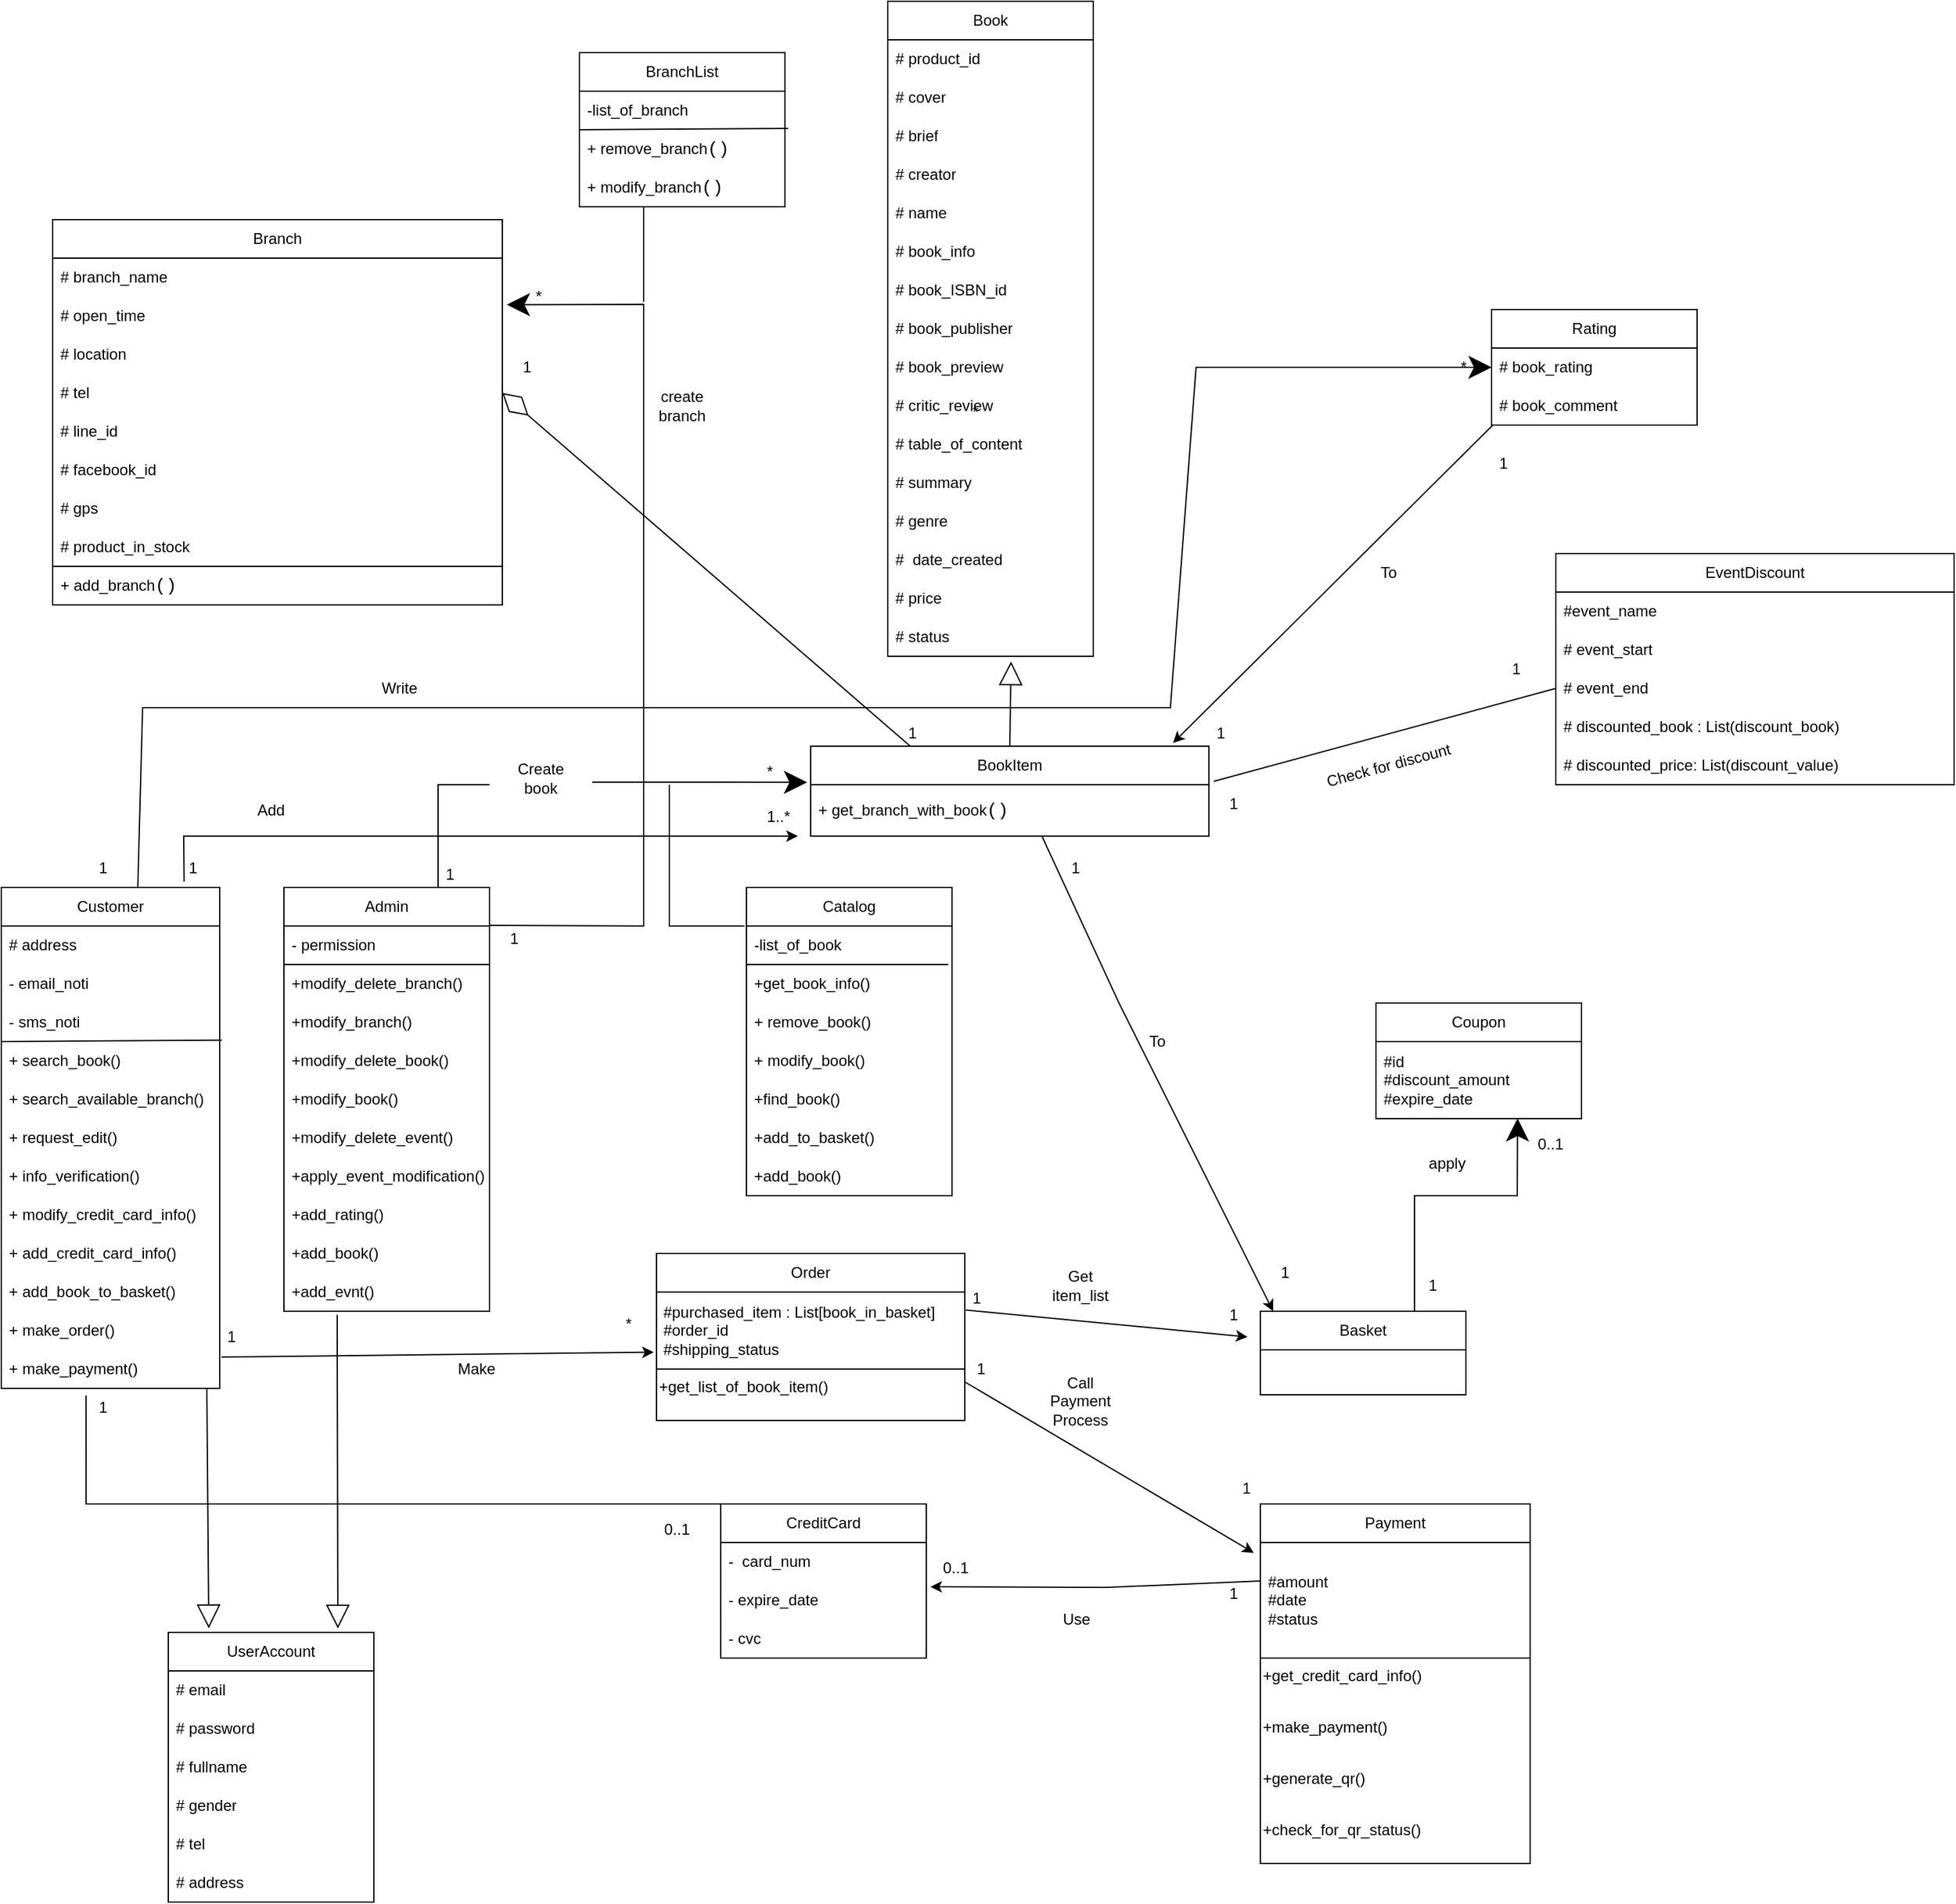 <mxfile version="21.0.8" type="device"><diagram id="C5RBs43oDa-KdzZeNtuy" name="Page-1"><mxGraphModel dx="1877" dy="989" grid="1" gridSize="10" guides="1" tooltips="1" connect="1" arrows="1" fold="1" page="1" pageScale="1" pageWidth="1654" pageHeight="2336" math="0" shadow="0"><root><mxCell id="WIyWlLk6GJQsqaUBKTNV-0"/><mxCell id="WIyWlLk6GJQsqaUBKTNV-1" parent="WIyWlLk6GJQsqaUBKTNV-0"/><mxCell id="mGUsan2AT3koBFjfk_Zs-2" value="UserAccount" style="swimlane;fontStyle=0;childLayout=stackLayout;horizontal=1;startSize=30;horizontalStack=0;resizeParent=1;resizeParentMax=0;resizeLast=0;collapsible=1;marginBottom=0;whiteSpace=wrap;html=1;" parent="WIyWlLk6GJQsqaUBKTNV-1" vertex="1"><mxGeometry x="190" y="1290" width="160" height="210" as="geometry"/></mxCell><mxCell id="mGUsan2AT3koBFjfk_Zs-3" value="# email" style="text;strokeColor=none;fillColor=none;align=left;verticalAlign=middle;spacingLeft=4;spacingRight=4;overflow=hidden;points=[[0,0.5],[1,0.5]];portConstraint=eastwest;rotatable=0;whiteSpace=wrap;html=1;" parent="mGUsan2AT3koBFjfk_Zs-2" vertex="1"><mxGeometry y="30" width="160" height="30" as="geometry"/></mxCell><mxCell id="mGUsan2AT3koBFjfk_Zs-4" value="# password" style="text;strokeColor=none;fillColor=none;align=left;verticalAlign=middle;spacingLeft=4;spacingRight=4;overflow=hidden;points=[[0,0.5],[1,0.5]];portConstraint=eastwest;rotatable=0;whiteSpace=wrap;html=1;" parent="mGUsan2AT3koBFjfk_Zs-2" vertex="1"><mxGeometry y="60" width="160" height="30" as="geometry"/></mxCell><mxCell id="mGUsan2AT3koBFjfk_Zs-5" value="# fullname" style="text;strokeColor=none;fillColor=none;align=left;verticalAlign=middle;spacingLeft=4;spacingRight=4;overflow=hidden;points=[[0,0.5],[1,0.5]];portConstraint=eastwest;rotatable=0;whiteSpace=wrap;html=1;" parent="mGUsan2AT3koBFjfk_Zs-2" vertex="1"><mxGeometry y="90" width="160" height="30" as="geometry"/></mxCell><mxCell id="mGUsan2AT3koBFjfk_Zs-7" value="# gender" style="text;strokeColor=none;fillColor=none;align=left;verticalAlign=middle;spacingLeft=4;spacingRight=4;overflow=hidden;points=[[0,0.5],[1,0.5]];portConstraint=eastwest;rotatable=0;whiteSpace=wrap;html=1;" parent="mGUsan2AT3koBFjfk_Zs-2" vertex="1"><mxGeometry y="120" width="160" height="30" as="geometry"/></mxCell><mxCell id="mGUsan2AT3koBFjfk_Zs-9" value="# tel" style="text;strokeColor=none;fillColor=none;align=left;verticalAlign=middle;spacingLeft=4;spacingRight=4;overflow=hidden;points=[[0,0.5],[1,0.5]];portConstraint=eastwest;rotatable=0;whiteSpace=wrap;html=1;" parent="mGUsan2AT3koBFjfk_Zs-2" vertex="1"><mxGeometry y="150" width="160" height="30" as="geometry"/></mxCell><mxCell id="2beDzHOV4FtanLBWk04p-0" value="# address" style="text;strokeColor=none;fillColor=none;align=left;verticalAlign=middle;spacingLeft=4;spacingRight=4;overflow=hidden;points=[[0,0.5],[1,0.5]];portConstraint=eastwest;rotatable=0;whiteSpace=wrap;html=1;" parent="mGUsan2AT3koBFjfk_Zs-2" vertex="1"><mxGeometry y="180" width="160" height="30" as="geometry"/></mxCell><mxCell id="mGUsan2AT3koBFjfk_Zs-29" value="Book" style="swimlane;fontStyle=0;childLayout=stackLayout;horizontal=1;startSize=30;horizontalStack=0;resizeParent=1;resizeParentMax=0;resizeLast=0;collapsible=1;marginBottom=0;whiteSpace=wrap;html=1;" parent="WIyWlLk6GJQsqaUBKTNV-1" vertex="1"><mxGeometry x="750" y="20" width="160" height="510" as="geometry"/></mxCell><mxCell id="mGUsan2AT3koBFjfk_Zs-15" value="# product_id" style="text;strokeColor=none;fillColor=none;align=left;verticalAlign=middle;spacingLeft=4;spacingRight=4;overflow=hidden;points=[[0,0.5],[1,0.5]];portConstraint=eastwest;rotatable=0;whiteSpace=wrap;html=1;" parent="mGUsan2AT3koBFjfk_Zs-29" vertex="1"><mxGeometry y="30" width="160" height="30" as="geometry"/></mxCell><mxCell id="mGUsan2AT3koBFjfk_Zs-43" value="# cover" style="text;strokeColor=none;fillColor=none;align=left;verticalAlign=middle;spacingLeft=4;spacingRight=4;overflow=hidden;points=[[0,0.5],[1,0.5]];portConstraint=eastwest;rotatable=0;whiteSpace=wrap;html=1;" parent="mGUsan2AT3koBFjfk_Zs-29" vertex="1"><mxGeometry y="60" width="160" height="30" as="geometry"/></mxCell><mxCell id="mGUsan2AT3koBFjfk_Zs-31" value="# brief" style="text;strokeColor=none;fillColor=none;align=left;verticalAlign=middle;spacingLeft=4;spacingRight=4;overflow=hidden;points=[[0,0.5],[1,0.5]];portConstraint=eastwest;rotatable=0;whiteSpace=wrap;html=1;" parent="mGUsan2AT3koBFjfk_Zs-29" vertex="1"><mxGeometry y="90" width="160" height="30" as="geometry"/></mxCell><mxCell id="mGUsan2AT3koBFjfk_Zs-32" value="# creator" style="text;strokeColor=none;fillColor=none;align=left;verticalAlign=middle;spacingLeft=4;spacingRight=4;overflow=hidden;points=[[0,0.5],[1,0.5]];portConstraint=eastwest;rotatable=0;whiteSpace=wrap;html=1;" parent="mGUsan2AT3koBFjfk_Zs-29" vertex="1"><mxGeometry y="120" width="160" height="30" as="geometry"/></mxCell><mxCell id="mGUsan2AT3koBFjfk_Zs-33" value="# name" style="text;strokeColor=none;fillColor=none;align=left;verticalAlign=middle;spacingLeft=4;spacingRight=4;overflow=hidden;points=[[0,0.5],[1,0.5]];portConstraint=eastwest;rotatable=0;whiteSpace=wrap;html=1;" parent="mGUsan2AT3koBFjfk_Zs-29" vertex="1"><mxGeometry y="150" width="160" height="30" as="geometry"/></mxCell><mxCell id="mGUsan2AT3koBFjfk_Zs-39" value="# book_info" style="text;strokeColor=none;fillColor=none;align=left;verticalAlign=middle;spacingLeft=4;spacingRight=4;overflow=hidden;points=[[0,0.5],[1,0.5]];portConstraint=eastwest;rotatable=0;whiteSpace=wrap;html=1;" parent="mGUsan2AT3koBFjfk_Zs-29" vertex="1"><mxGeometry y="180" width="160" height="30" as="geometry"/></mxCell><mxCell id="mGUsan2AT3koBFjfk_Zs-40" value="# book_ISBN_id" style="text;strokeColor=none;fillColor=none;align=left;verticalAlign=middle;spacingLeft=4;spacingRight=4;overflow=hidden;points=[[0,0.5],[1,0.5]];portConstraint=eastwest;rotatable=0;whiteSpace=wrap;html=1;" parent="mGUsan2AT3koBFjfk_Zs-29" vertex="1"><mxGeometry y="210" width="160" height="30" as="geometry"/></mxCell><mxCell id="mGUsan2AT3koBFjfk_Zs-41" value="# book_publisher" style="text;strokeColor=none;fillColor=none;align=left;verticalAlign=middle;spacingLeft=4;spacingRight=4;overflow=hidden;points=[[0,0.5],[1,0.5]];portConstraint=eastwest;rotatable=0;whiteSpace=wrap;html=1;" parent="mGUsan2AT3koBFjfk_Zs-29" vertex="1"><mxGeometry y="240" width="160" height="30" as="geometry"/></mxCell><mxCell id="mGUsan2AT3koBFjfk_Zs-42" value="# book_preview" style="text;strokeColor=none;fillColor=none;align=left;verticalAlign=middle;spacingLeft=4;spacingRight=4;overflow=hidden;points=[[0,0.5],[1,0.5]];portConstraint=eastwest;rotatable=0;whiteSpace=wrap;html=1;" parent="mGUsan2AT3koBFjfk_Zs-29" vertex="1"><mxGeometry y="270" width="160" height="30" as="geometry"/></mxCell><mxCell id="mGUsan2AT3koBFjfk_Zs-46" value="# critic_review" style="text;strokeColor=none;fillColor=none;align=left;verticalAlign=middle;spacingLeft=4;spacingRight=4;overflow=hidden;points=[[0,0.5],[1,0.5]];portConstraint=eastwest;rotatable=0;whiteSpace=wrap;html=1;" parent="mGUsan2AT3koBFjfk_Zs-29" vertex="1"><mxGeometry y="300" width="160" height="30" as="geometry"/></mxCell><mxCell id="mGUsan2AT3koBFjfk_Zs-45" value="# table_of_content" style="text;strokeColor=none;fillColor=none;align=left;verticalAlign=middle;spacingLeft=4;spacingRight=4;overflow=hidden;points=[[0,0.5],[1,0.5]];portConstraint=eastwest;rotatable=0;whiteSpace=wrap;html=1;" parent="mGUsan2AT3koBFjfk_Zs-29" vertex="1"><mxGeometry y="330" width="160" height="30" as="geometry"/></mxCell><mxCell id="mGUsan2AT3koBFjfk_Zs-44" value="# summary" style="text;strokeColor=none;fillColor=none;align=left;verticalAlign=middle;spacingLeft=4;spacingRight=4;overflow=hidden;points=[[0,0.5],[1,0.5]];portConstraint=eastwest;rotatable=0;whiteSpace=wrap;html=1;" parent="mGUsan2AT3koBFjfk_Zs-29" vertex="1"><mxGeometry y="360" width="160" height="30" as="geometry"/></mxCell><mxCell id="mGUsan2AT3koBFjfk_Zs-34" value="# genre" style="text;strokeColor=none;fillColor=none;align=left;verticalAlign=middle;spacingLeft=4;spacingRight=4;overflow=hidden;points=[[0,0.5],[1,0.5]];portConstraint=eastwest;rotatable=0;whiteSpace=wrap;html=1;" parent="mGUsan2AT3koBFjfk_Zs-29" vertex="1"><mxGeometry y="390" width="160" height="30" as="geometry"/></mxCell><mxCell id="mGUsan2AT3koBFjfk_Zs-36" value="#&amp;nbsp; date_created&lt;br&gt;" style="text;strokeColor=none;fillColor=none;align=left;verticalAlign=middle;spacingLeft=4;spacingRight=4;overflow=hidden;points=[[0,0.5],[1,0.5]];portConstraint=eastwest;rotatable=0;whiteSpace=wrap;html=1;" parent="mGUsan2AT3koBFjfk_Zs-29" vertex="1"><mxGeometry y="420" width="160" height="30" as="geometry"/></mxCell><mxCell id="EZr52cwZriQ-MOz3S5-G-3" value="# price" style="text;strokeColor=none;fillColor=none;align=left;verticalAlign=middle;spacingLeft=4;spacingRight=4;overflow=hidden;points=[[0,0.5],[1,0.5]];portConstraint=eastwest;rotatable=0;whiteSpace=wrap;html=1;" vertex="1" parent="mGUsan2AT3koBFjfk_Zs-29"><mxGeometry y="450" width="160" height="30" as="geometry"/></mxCell><mxCell id="EZr52cwZriQ-MOz3S5-G-4" value="# status" style="text;strokeColor=none;fillColor=none;align=left;verticalAlign=middle;spacingLeft=4;spacingRight=4;overflow=hidden;points=[[0,0.5],[1,0.5]];portConstraint=eastwest;rotatable=0;whiteSpace=wrap;html=1;" vertex="1" parent="mGUsan2AT3koBFjfk_Zs-29"><mxGeometry y="480" width="160" height="30" as="geometry"/></mxCell><mxCell id="mGUsan2AT3koBFjfk_Zs-55" value="Rating" style="swimlane;fontStyle=0;childLayout=stackLayout;horizontal=1;startSize=30;horizontalStack=0;resizeParent=1;resizeParentMax=0;resizeLast=0;collapsible=1;marginBottom=0;whiteSpace=wrap;html=1;" parent="WIyWlLk6GJQsqaUBKTNV-1" vertex="1"><mxGeometry x="1220" y="260" width="160" height="90" as="geometry"/></mxCell><mxCell id="mGUsan2AT3koBFjfk_Zs-56" value="# book_rating" style="text;strokeColor=none;fillColor=none;align=left;verticalAlign=middle;spacingLeft=4;spacingRight=4;overflow=hidden;points=[[0,0.5],[1,0.5]];portConstraint=eastwest;rotatable=0;whiteSpace=wrap;html=1;" parent="mGUsan2AT3koBFjfk_Zs-55" vertex="1"><mxGeometry y="30" width="160" height="30" as="geometry"/></mxCell><mxCell id="mGUsan2AT3koBFjfk_Zs-57" value="# book_comment" style="text;strokeColor=none;fillColor=none;align=left;verticalAlign=middle;spacingLeft=4;spacingRight=4;overflow=hidden;points=[[0,0.5],[1,0.5]];portConstraint=eastwest;rotatable=0;whiteSpace=wrap;html=1;" parent="mGUsan2AT3koBFjfk_Zs-55" vertex="1"><mxGeometry y="60" width="160" height="30" as="geometry"/></mxCell><mxCell id="mGUsan2AT3koBFjfk_Zs-59" value="EventDiscount" style="swimlane;fontStyle=0;childLayout=stackLayout;horizontal=1;startSize=30;horizontalStack=0;resizeParent=1;resizeParentMax=0;resizeLast=0;collapsible=1;marginBottom=0;whiteSpace=wrap;html=1;" parent="WIyWlLk6GJQsqaUBKTNV-1" vertex="1"><mxGeometry x="1270" y="450" width="310" height="180" as="geometry"/></mxCell><mxCell id="mGUsan2AT3koBFjfk_Zs-60" value="#event_name" style="text;strokeColor=none;fillColor=none;align=left;verticalAlign=middle;spacingLeft=4;spacingRight=4;overflow=hidden;points=[[0,0.5],[1,0.5]];portConstraint=eastwest;rotatable=0;whiteSpace=wrap;html=1;" parent="mGUsan2AT3koBFjfk_Zs-59" vertex="1"><mxGeometry y="30" width="310" height="30" as="geometry"/></mxCell><mxCell id="mGUsan2AT3koBFjfk_Zs-61" value="# event_start" style="text;strokeColor=none;fillColor=none;align=left;verticalAlign=middle;spacingLeft=4;spacingRight=4;overflow=hidden;points=[[0,0.5],[1,0.5]];portConstraint=eastwest;rotatable=0;whiteSpace=wrap;html=1;" parent="mGUsan2AT3koBFjfk_Zs-59" vertex="1"><mxGeometry y="60" width="310" height="30" as="geometry"/></mxCell><mxCell id="_rfUWLjy0IPP86ky1Skj-0" value="# event_end" style="text;strokeColor=none;fillColor=none;align=left;verticalAlign=middle;spacingLeft=4;spacingRight=4;overflow=hidden;points=[[0,0.5],[1,0.5]];portConstraint=eastwest;rotatable=0;whiteSpace=wrap;html=1;" parent="mGUsan2AT3koBFjfk_Zs-59" vertex="1"><mxGeometry y="90" width="310" height="30" as="geometry"/></mxCell><mxCell id="BXBGvgOF5kK2kdJJU8cS-17" value="# discounted_book : List(discount_book)" style="text;strokeColor=none;fillColor=none;align=left;verticalAlign=middle;spacingLeft=4;spacingRight=4;overflow=hidden;points=[[0,0.5],[1,0.5]];portConstraint=eastwest;rotatable=0;whiteSpace=wrap;html=1;" parent="mGUsan2AT3koBFjfk_Zs-59" vertex="1"><mxGeometry y="120" width="310" height="30" as="geometry"/></mxCell><mxCell id="_rfUWLjy0IPP86ky1Skj-1" value="# discounted_price: List(discount_value)" style="text;strokeColor=none;fillColor=none;align=left;verticalAlign=middle;spacingLeft=4;spacingRight=4;overflow=hidden;points=[[0,0.5],[1,0.5]];portConstraint=eastwest;rotatable=0;whiteSpace=wrap;html=1;" parent="mGUsan2AT3koBFjfk_Zs-59" vertex="1"><mxGeometry y="150" width="310" height="30" as="geometry"/></mxCell><mxCell id="_rfUWLjy0IPP86ky1Skj-4" value="Branch" style="swimlane;fontStyle=0;childLayout=stackLayout;horizontal=1;startSize=30;horizontalStack=0;resizeParent=1;resizeParentMax=0;resizeLast=0;collapsible=1;marginBottom=0;whiteSpace=wrap;html=1;" parent="WIyWlLk6GJQsqaUBKTNV-1" vertex="1"><mxGeometry x="100" y="190" width="350" height="300" as="geometry"/></mxCell><mxCell id="_rfUWLjy0IPP86ky1Skj-6" value="# branch_name" style="text;strokeColor=none;fillColor=none;align=left;verticalAlign=middle;spacingLeft=4;spacingRight=4;overflow=hidden;points=[[0,0.5],[1,0.5]];portConstraint=eastwest;rotatable=0;whiteSpace=wrap;html=1;" parent="_rfUWLjy0IPP86ky1Skj-4" vertex="1"><mxGeometry y="30" width="350" height="30" as="geometry"/></mxCell><mxCell id="_rfUWLjy0IPP86ky1Skj-7" value="# open_time" style="text;strokeColor=none;fillColor=none;align=left;verticalAlign=middle;spacingLeft=4;spacingRight=4;overflow=hidden;points=[[0,0.5],[1,0.5]];portConstraint=eastwest;rotatable=0;whiteSpace=wrap;html=1;" parent="_rfUWLjy0IPP86ky1Skj-4" vertex="1"><mxGeometry y="60" width="350" height="30" as="geometry"/></mxCell><mxCell id="_rfUWLjy0IPP86ky1Skj-8" value="# location" style="text;strokeColor=none;fillColor=none;align=left;verticalAlign=middle;spacingLeft=4;spacingRight=4;overflow=hidden;points=[[0,0.5],[1,0.5]];portConstraint=eastwest;rotatable=0;whiteSpace=wrap;html=1;" parent="_rfUWLjy0IPP86ky1Skj-4" vertex="1"><mxGeometry y="90" width="350" height="30" as="geometry"/></mxCell><mxCell id="_rfUWLjy0IPP86ky1Skj-9" value="# tel" style="text;strokeColor=none;fillColor=none;align=left;verticalAlign=middle;spacingLeft=4;spacingRight=4;overflow=hidden;points=[[0,0.5],[1,0.5]];portConstraint=eastwest;rotatable=0;whiteSpace=wrap;html=1;" parent="_rfUWLjy0IPP86ky1Skj-4" vertex="1"><mxGeometry y="120" width="350" height="30" as="geometry"/></mxCell><mxCell id="_rfUWLjy0IPP86ky1Skj-10" value="# line_id" style="text;strokeColor=none;fillColor=none;align=left;verticalAlign=middle;spacingLeft=4;spacingRight=4;overflow=hidden;points=[[0,0.5],[1,0.5]];portConstraint=eastwest;rotatable=0;whiteSpace=wrap;html=1;" parent="_rfUWLjy0IPP86ky1Skj-4" vertex="1"><mxGeometry y="150" width="350" height="30" as="geometry"/></mxCell><mxCell id="_rfUWLjy0IPP86ky1Skj-11" value="# facebook_id" style="text;strokeColor=none;fillColor=none;align=left;verticalAlign=middle;spacingLeft=4;spacingRight=4;overflow=hidden;points=[[0,0.5],[1,0.5]];portConstraint=eastwest;rotatable=0;whiteSpace=wrap;html=1;" parent="_rfUWLjy0IPP86ky1Skj-4" vertex="1"><mxGeometry y="180" width="350" height="30" as="geometry"/></mxCell><mxCell id="_rfUWLjy0IPP86ky1Skj-5" value="# gps" style="text;strokeColor=none;fillColor=none;align=left;verticalAlign=middle;spacingLeft=4;spacingRight=4;overflow=hidden;points=[[0,0.5],[1,0.5]];portConstraint=eastwest;rotatable=0;whiteSpace=wrap;html=1;" parent="_rfUWLjy0IPP86ky1Skj-4" vertex="1"><mxGeometry y="210" width="350" height="30" as="geometry"/></mxCell><mxCell id="_rfUWLjy0IPP86ky1Skj-12" value="# product_in_stock" style="text;strokeColor=none;fillColor=none;align=left;verticalAlign=middle;spacingLeft=4;spacingRight=4;overflow=hidden;points=[[0,0.5],[1,0.5]];portConstraint=eastwest;rotatable=0;whiteSpace=wrap;html=1;" parent="_rfUWLjy0IPP86ky1Skj-4" vertex="1"><mxGeometry y="240" width="350" height="30" as="geometry"/></mxCell><mxCell id="EZr52cwZriQ-MOz3S5-G-0" value="+&amp;nbsp;add_branch&lt;font face=&quot;Consolas, Courier New, monospace&quot;&gt;&lt;span style=&quot;font-size: 14px;&quot;&gt;()&lt;/span&gt;&lt;/font&gt;" style="text;strokeColor=default;fillColor=none;align=left;verticalAlign=middle;spacingLeft=4;spacingRight=4;overflow=hidden;points=[[0,0.5],[1,0.5]];portConstraint=eastwest;rotatable=0;whiteSpace=wrap;html=1;" vertex="1" parent="_rfUWLjy0IPP86ky1Skj-4"><mxGeometry y="270" width="350" height="30" as="geometry"/></mxCell><mxCell id="CD-qwbF_j9oEgW1GiG7J-0" value="Basket" style="swimlane;fontStyle=0;childLayout=stackLayout;horizontal=1;startSize=30;horizontalStack=0;resizeParent=1;resizeParentMax=0;resizeLast=0;collapsible=1;marginBottom=0;whiteSpace=wrap;html=1;" parent="WIyWlLk6GJQsqaUBKTNV-1" vertex="1"><mxGeometry x="1040" y="1040" width="160" height="65" as="geometry"/></mxCell><mxCell id="mGUsan2AT3koBFjfk_Zs-20" value="Customer" style="swimlane;fontStyle=0;childLayout=stackLayout;horizontal=1;startSize=30;horizontalStack=0;resizeParent=1;resizeParentMax=0;resizeLast=0;collapsible=1;marginBottom=0;whiteSpace=wrap;html=1;strokeColor=#000000;" parent="WIyWlLk6GJQsqaUBKTNV-1" vertex="1"><mxGeometry x="60" y="710" width="170" height="390" as="geometry"/></mxCell><mxCell id="mGUsan2AT3koBFjfk_Zs-21" value="# address" style="text;strokeColor=none;fillColor=none;align=left;verticalAlign=middle;spacingLeft=4;spacingRight=4;overflow=hidden;points=[[0,0.5],[1,0.5]];portConstraint=eastwest;rotatable=0;whiteSpace=wrap;html=1;" parent="mGUsan2AT3koBFjfk_Zs-20" vertex="1"><mxGeometry y="30" width="170" height="30" as="geometry"/></mxCell><mxCell id="mGUsan2AT3koBFjfk_Zs-22" value="- email_noti" style="text;strokeColor=none;fillColor=none;align=left;verticalAlign=middle;spacingLeft=4;spacingRight=4;overflow=hidden;points=[[0,0.5],[1,0.5]];portConstraint=eastwest;rotatable=0;whiteSpace=wrap;html=1;" parent="mGUsan2AT3koBFjfk_Zs-20" vertex="1"><mxGeometry y="60" width="170" height="30" as="geometry"/></mxCell><mxCell id="mGUsan2AT3koBFjfk_Zs-23" value="- sms_noti" style="text;strokeColor=none;fillColor=none;align=left;verticalAlign=middle;spacingLeft=4;spacingRight=4;overflow=hidden;points=[[0,0.5],[1,0.5]];portConstraint=eastwest;rotatable=0;whiteSpace=wrap;html=1;" parent="mGUsan2AT3koBFjfk_Zs-20" vertex="1"><mxGeometry y="90" width="170" height="30" as="geometry"/></mxCell><mxCell id="EZr52cwZriQ-MOz3S5-G-21" value="" style="endArrow=none;html=1;rounded=0;entryX=1.01;entryY=-0.039;entryDx=0;entryDy=0;entryPerimeter=0;" edge="1" parent="mGUsan2AT3koBFjfk_Zs-20" target="EZr52cwZriQ-MOz3S5-G-9"><mxGeometry width="50" height="50" relative="1" as="geometry"><mxPoint y="120" as="sourcePoint"/><mxPoint x="50" y="70" as="targetPoint"/></mxGeometry></mxCell><mxCell id="EZr52cwZriQ-MOz3S5-G-9" value="+&amp;nbsp;search_book()" style="text;strokeColor=none;fillColor=none;align=left;verticalAlign=middle;spacingLeft=4;spacingRight=4;overflow=hidden;points=[[0,0.5],[1,0.5]];portConstraint=eastwest;rotatable=0;whiteSpace=wrap;html=1;" vertex="1" parent="mGUsan2AT3koBFjfk_Zs-20"><mxGeometry y="120" width="170" height="30" as="geometry"/></mxCell><mxCell id="EZr52cwZriQ-MOz3S5-G-10" value="+&amp;nbsp;search_available_branch()" style="text;strokeColor=none;fillColor=none;align=left;verticalAlign=middle;spacingLeft=4;spacingRight=4;overflow=hidden;points=[[0,0.5],[1,0.5]];portConstraint=eastwest;rotatable=0;whiteSpace=wrap;html=1;" vertex="1" parent="mGUsan2AT3koBFjfk_Zs-20"><mxGeometry y="150" width="170" height="30" as="geometry"/></mxCell><mxCell id="EZr52cwZriQ-MOz3S5-G-11" value="+&amp;nbsp;request_edit()" style="text;strokeColor=none;fillColor=none;align=left;verticalAlign=middle;spacingLeft=4;spacingRight=4;overflow=hidden;points=[[0,0.5],[1,0.5]];portConstraint=eastwest;rotatable=0;whiteSpace=wrap;html=1;" vertex="1" parent="mGUsan2AT3koBFjfk_Zs-20"><mxGeometry y="180" width="170" height="30" as="geometry"/></mxCell><mxCell id="EZr52cwZriQ-MOz3S5-G-12" value="+&amp;nbsp;info_verification()" style="text;strokeColor=none;fillColor=none;align=left;verticalAlign=middle;spacingLeft=4;spacingRight=4;overflow=hidden;points=[[0,0.5],[1,0.5]];portConstraint=eastwest;rotatable=0;whiteSpace=wrap;html=1;" vertex="1" parent="mGUsan2AT3koBFjfk_Zs-20"><mxGeometry y="210" width="170" height="30" as="geometry"/></mxCell><mxCell id="EZr52cwZriQ-MOz3S5-G-13" value="+&amp;nbsp;modify_credit_card_info()" style="text;strokeColor=none;fillColor=none;align=left;verticalAlign=middle;spacingLeft=4;spacingRight=4;overflow=hidden;points=[[0,0.5],[1,0.5]];portConstraint=eastwest;rotatable=0;whiteSpace=wrap;html=1;" vertex="1" parent="mGUsan2AT3koBFjfk_Zs-20"><mxGeometry y="240" width="170" height="30" as="geometry"/></mxCell><mxCell id="EZr52cwZriQ-MOz3S5-G-14" value="+&amp;nbsp;add_credit_card_info()" style="text;strokeColor=none;fillColor=none;align=left;verticalAlign=middle;spacingLeft=4;spacingRight=4;overflow=hidden;points=[[0,0.5],[1,0.5]];portConstraint=eastwest;rotatable=0;whiteSpace=wrap;html=1;" vertex="1" parent="mGUsan2AT3koBFjfk_Zs-20"><mxGeometry y="270" width="170" height="30" as="geometry"/></mxCell><mxCell id="EZr52cwZriQ-MOz3S5-G-15" value="+&amp;nbsp;add_book_to_basket()" style="text;strokeColor=none;fillColor=none;align=left;verticalAlign=middle;spacingLeft=4;spacingRight=4;overflow=hidden;points=[[0,0.5],[1,0.5]];portConstraint=eastwest;rotatable=0;whiteSpace=wrap;html=1;" vertex="1" parent="mGUsan2AT3koBFjfk_Zs-20"><mxGeometry y="300" width="170" height="30" as="geometry"/></mxCell><mxCell id="EZr52cwZriQ-MOz3S5-G-35" value="" style="endArrow=block;endSize=16;endFill=0;html=1;rounded=0;exitX=0.5;exitY=0;exitDx=0;exitDy=0;entryX=0.197;entryY=-0.015;entryDx=0;entryDy=0;entryPerimeter=0;" edge="1" parent="mGUsan2AT3koBFjfk_Zs-20" target="mGUsan2AT3koBFjfk_Zs-2"><mxGeometry width="160" relative="1" as="geometry"><mxPoint x="160" y="390" as="sourcePoint"/><mxPoint x="161" y="324" as="targetPoint"/></mxGeometry></mxCell><mxCell id="EZr52cwZriQ-MOz3S5-G-16" value="+&amp;nbsp;make_order()" style="text;strokeColor=none;fillColor=none;align=left;verticalAlign=middle;spacingLeft=4;spacingRight=4;overflow=hidden;points=[[0,0.5],[1,0.5]];portConstraint=eastwest;rotatable=0;whiteSpace=wrap;html=1;" vertex="1" parent="mGUsan2AT3koBFjfk_Zs-20"><mxGeometry y="330" width="170" height="30" as="geometry"/></mxCell><mxCell id="EZr52cwZriQ-MOz3S5-G-17" value="+&amp;nbsp;make_payment()" style="text;strokeColor=none;fillColor=none;align=left;verticalAlign=middle;spacingLeft=4;spacingRight=4;overflow=hidden;points=[[0,0.5],[1,0.5]];portConstraint=eastwest;rotatable=0;whiteSpace=wrap;html=1;" vertex="1" parent="mGUsan2AT3koBFjfk_Zs-20"><mxGeometry y="360" width="170" height="30" as="geometry"/></mxCell><mxCell id="mGUsan2AT3koBFjfk_Zs-24" value="Admin" style="swimlane;fontStyle=0;childLayout=stackLayout;horizontal=1;startSize=30;horizontalStack=0;resizeParent=1;resizeParentMax=0;resizeLast=0;collapsible=1;marginBottom=0;whiteSpace=wrap;html=1;" parent="WIyWlLk6GJQsqaUBKTNV-1" vertex="1"><mxGeometry x="280" y="710" width="160" height="330" as="geometry"/></mxCell><mxCell id="EZr52cwZriQ-MOz3S5-G-32" value="" style="endArrow=none;html=1;rounded=0;entryX=1.002;entryY=0;entryDx=0;entryDy=0;entryPerimeter=0;" edge="1" parent="mGUsan2AT3koBFjfk_Zs-24" target="EZr52cwZriQ-MOz3S5-G-22"><mxGeometry width="50" height="50" relative="1" as="geometry"><mxPoint y="60" as="sourcePoint"/><mxPoint x="50" y="10" as="targetPoint"/></mxGeometry></mxCell><mxCell id="mGUsan2AT3koBFjfk_Zs-25" value="- permission" style="text;strokeColor=none;fillColor=none;align=left;verticalAlign=middle;spacingLeft=4;spacingRight=4;overflow=hidden;points=[[0,0.5],[1,0.5]];portConstraint=eastwest;rotatable=0;whiteSpace=wrap;html=1;" parent="mGUsan2AT3koBFjfk_Zs-24" vertex="1"><mxGeometry y="30" width="160" height="30" as="geometry"/></mxCell><mxCell id="EZr52cwZriQ-MOz3S5-G-22" value="+modify_delete_branch&lt;span style=&quot;background-color: initial;&quot;&gt;()&lt;/span&gt;" style="text;strokeColor=none;fillColor=none;align=left;verticalAlign=middle;spacingLeft=4;spacingRight=4;overflow=hidden;points=[[0,0.5],[1,0.5]];portConstraint=eastwest;rotatable=0;whiteSpace=wrap;html=1;" vertex="1" parent="mGUsan2AT3koBFjfk_Zs-24"><mxGeometry y="60" width="160" height="30" as="geometry"/></mxCell><mxCell id="EZr52cwZriQ-MOz3S5-G-24" value="+modify_branch&lt;span style=&quot;background-color: initial;&quot;&gt;()&lt;/span&gt;" style="text;strokeColor=none;fillColor=none;align=left;verticalAlign=middle;spacingLeft=4;spacingRight=4;overflow=hidden;points=[[0,0.5],[1,0.5]];portConstraint=eastwest;rotatable=0;whiteSpace=wrap;html=1;" vertex="1" parent="mGUsan2AT3koBFjfk_Zs-24"><mxGeometry y="90" width="160" height="30" as="geometry"/></mxCell><mxCell id="EZr52cwZriQ-MOz3S5-G-25" value="+modify_delete_book&lt;span style=&quot;background-color: initial;&quot;&gt;()&lt;/span&gt;" style="text;strokeColor=none;fillColor=none;align=left;verticalAlign=middle;spacingLeft=4;spacingRight=4;overflow=hidden;points=[[0,0.5],[1,0.5]];portConstraint=eastwest;rotatable=0;whiteSpace=wrap;html=1;" vertex="1" parent="mGUsan2AT3koBFjfk_Zs-24"><mxGeometry y="120" width="160" height="30" as="geometry"/></mxCell><mxCell id="EZr52cwZriQ-MOz3S5-G-26" value="+modify_book&lt;span style=&quot;background-color: initial;&quot;&gt;()&lt;/span&gt;" style="text;strokeColor=none;fillColor=none;align=left;verticalAlign=middle;spacingLeft=4;spacingRight=4;overflow=hidden;points=[[0,0.5],[1,0.5]];portConstraint=eastwest;rotatable=0;whiteSpace=wrap;html=1;" vertex="1" parent="mGUsan2AT3koBFjfk_Zs-24"><mxGeometry y="150" width="160" height="30" as="geometry"/></mxCell><mxCell id="EZr52cwZriQ-MOz3S5-G-27" value="+modify_delete_event&lt;span style=&quot;background-color: initial;&quot;&gt;()&lt;/span&gt;" style="text;strokeColor=none;fillColor=none;align=left;verticalAlign=middle;spacingLeft=4;spacingRight=4;overflow=hidden;points=[[0,0.5],[1,0.5]];portConstraint=eastwest;rotatable=0;whiteSpace=wrap;html=1;" vertex="1" parent="mGUsan2AT3koBFjfk_Zs-24"><mxGeometry y="180" width="160" height="30" as="geometry"/></mxCell><mxCell id="EZr52cwZriQ-MOz3S5-G-28" value="+apply_event_modification&lt;span style=&quot;background-color: initial;&quot;&gt;()&lt;/span&gt;" style="text;strokeColor=none;fillColor=none;align=left;verticalAlign=middle;spacingLeft=4;spacingRight=4;overflow=hidden;points=[[0,0.5],[1,0.5]];portConstraint=eastwest;rotatable=0;whiteSpace=wrap;html=1;" vertex="1" parent="mGUsan2AT3koBFjfk_Zs-24"><mxGeometry y="210" width="160" height="30" as="geometry"/></mxCell><mxCell id="EZr52cwZriQ-MOz3S5-G-23" value="+add_rating&lt;span style=&quot;background-color: initial;&quot;&gt;()&lt;/span&gt;" style="text;strokeColor=none;fillColor=none;align=left;verticalAlign=middle;spacingLeft=4;spacingRight=4;overflow=hidden;points=[[0,0.5],[1,0.5]];portConstraint=eastwest;rotatable=0;whiteSpace=wrap;html=1;" vertex="1" parent="mGUsan2AT3koBFjfk_Zs-24"><mxGeometry y="240" width="160" height="30" as="geometry"/></mxCell><mxCell id="EZr52cwZriQ-MOz3S5-G-29" value="+add_book&lt;span style=&quot;background-color: initial;&quot;&gt;()&lt;/span&gt;" style="text;strokeColor=none;fillColor=none;align=left;verticalAlign=middle;spacingLeft=4;spacingRight=4;overflow=hidden;points=[[0,0.5],[1,0.5]];portConstraint=eastwest;rotatable=0;whiteSpace=wrap;html=1;" vertex="1" parent="mGUsan2AT3koBFjfk_Zs-24"><mxGeometry y="270" width="160" height="30" as="geometry"/></mxCell><mxCell id="EZr52cwZriQ-MOz3S5-G-30" value="+add_evnt&lt;span style=&quot;background-color: initial;&quot;&gt;()&lt;/span&gt;" style="text;strokeColor=none;fillColor=none;align=left;verticalAlign=middle;spacingLeft=4;spacingRight=4;overflow=hidden;points=[[0,0.5],[1,0.5]];portConstraint=eastwest;rotatable=0;whiteSpace=wrap;html=1;" vertex="1" parent="mGUsan2AT3koBFjfk_Zs-24"><mxGeometry y="300" width="160" height="30" as="geometry"/></mxCell><mxCell id="K6XgdalXQNr6SHEd6Nnu-16" style="edgeStyle=orthogonalEdgeStyle;rounded=0;orthogonalLoop=1;jettySize=auto;html=1;exitX=0.5;exitY=1;exitDx=0;exitDy=0;" parent="WIyWlLk6GJQsqaUBKTNV-1" edge="1"><mxGeometry relative="1" as="geometry"/></mxCell><mxCell id="K6XgdalXQNr6SHEd6Nnu-18" value="" style="endArrow=classic;html=1;rounded=0;strokeColor=#000000;endSize=15;startArrow=none;entryX=-0.009;entryY=0.402;entryDx=0;entryDy=0;entryPerimeter=0;" parent="WIyWlLk6GJQsqaUBKTNV-1" target="-cHTu1Ofd6BwOJIDR9---7" edge="1"><mxGeometry width="50" height="50" relative="1" as="geometry"><mxPoint x="520" y="628" as="sourcePoint"/><mxPoint x="740" y="220" as="targetPoint"/><Array as="points"><mxPoint x="610" y="628"/></Array></mxGeometry></mxCell><mxCell id="BXBGvgOF5kK2kdJJU8cS-5" value="CreditCard" style="swimlane;fontStyle=0;childLayout=stackLayout;horizontal=1;startSize=30;horizontalStack=0;resizeParent=1;resizeParentMax=0;resizeLast=0;collapsible=1;marginBottom=0;whiteSpace=wrap;html=1;" parent="WIyWlLk6GJQsqaUBKTNV-1" vertex="1"><mxGeometry x="620" y="1190" width="160" height="120" as="geometry"/></mxCell><mxCell id="BXBGvgOF5kK2kdJJU8cS-6" value="-&amp;nbsp; card_num" style="text;strokeColor=none;fillColor=none;align=left;verticalAlign=middle;spacingLeft=4;spacingRight=4;overflow=hidden;points=[[0,0.5],[1,0.5]];portConstraint=eastwest;rotatable=0;whiteSpace=wrap;html=1;" parent="BXBGvgOF5kK2kdJJU8cS-5" vertex="1"><mxGeometry y="30" width="160" height="30" as="geometry"/></mxCell><mxCell id="BXBGvgOF5kK2kdJJU8cS-8" value="- expire_date" style="text;strokeColor=none;fillColor=none;align=left;verticalAlign=middle;spacingLeft=4;spacingRight=4;overflow=hidden;points=[[0,0.5],[1,0.5]];portConstraint=eastwest;rotatable=0;whiteSpace=wrap;html=1;" parent="BXBGvgOF5kK2kdJJU8cS-5" vertex="1"><mxGeometry y="60" width="160" height="30" as="geometry"/></mxCell><mxCell id="BXBGvgOF5kK2kdJJU8cS-7" value="- cvc" style="text;strokeColor=none;fillColor=none;align=left;verticalAlign=middle;spacingLeft=4;spacingRight=4;overflow=hidden;points=[[0,0.5],[1,0.5]];portConstraint=eastwest;rotatable=0;whiteSpace=wrap;html=1;" parent="BXBGvgOF5kK2kdJJU8cS-5" vertex="1"><mxGeometry y="90" width="160" height="30" as="geometry"/></mxCell><mxCell id="BXBGvgOF5kK2kdJJU8cS-11" value="" style="endArrow=none;html=1;rounded=0;strokeColor=#000000;endSize=15;exitX=0.75;exitY=0;exitDx=0;exitDy=0;" parent="WIyWlLk6GJQsqaUBKTNV-1" source="mGUsan2AT3koBFjfk_Zs-24" edge="1"><mxGeometry width="50" height="50" relative="1" as="geometry"><mxPoint x="460" y="440" as="sourcePoint"/><mxPoint x="440" y="630" as="targetPoint"/><Array as="points"><mxPoint x="400" y="630"/></Array></mxGeometry></mxCell><mxCell id="9vTHDskKr0jQRM47U8pA-2" value="Create book" style="text;strokeColor=none;align=center;fillColor=none;html=1;verticalAlign=middle;whiteSpace=wrap;rounded=0;rotation=0;" parent="WIyWlLk6GJQsqaUBKTNV-1" vertex="1"><mxGeometry x="450" y="610" width="60" height="30" as="geometry"/></mxCell><mxCell id="BXBGvgOF5kK2kdJJU8cS-15" value="apply" style="text;html=1;align=center;verticalAlign=middle;resizable=0;points=[];autosize=1;strokeColor=none;fillColor=none;rotation=0;" parent="WIyWlLk6GJQsqaUBKTNV-1" vertex="1"><mxGeometry x="1160" y="910" width="50" height="30" as="geometry"/></mxCell><mxCell id="K6XgdalXQNr6SHEd6Nnu-24" value="Payment" style="swimlane;fontStyle=0;childLayout=stackLayout;horizontal=1;startSize=30;horizontalStack=0;resizeParent=1;resizeParentMax=0;resizeLast=0;collapsible=1;marginBottom=0;whiteSpace=wrap;html=1;" parent="WIyWlLk6GJQsqaUBKTNV-1" vertex="1"><mxGeometry x="1040" y="1190" width="210" height="280" as="geometry"><mxRectangle x="1040" y="1190" width="90" height="30" as="alternateBounds"/></mxGeometry></mxCell><mxCell id="K6XgdalXQNr6SHEd6Nnu-25" value="#amount&lt;br&gt;#date&lt;br&gt;#status" style="text;strokeColor=none;fillColor=none;align=left;verticalAlign=middle;spacingLeft=4;spacingRight=4;overflow=hidden;points=[[0,0.5],[1,0.5]];portConstraint=eastwest;rotatable=0;whiteSpace=wrap;html=1;" parent="K6XgdalXQNr6SHEd6Nnu-24" vertex="1"><mxGeometry y="30" width="210" height="90" as="geometry"/></mxCell><mxCell id="EZr52cwZriQ-MOz3S5-G-50" value="" style="endArrow=none;html=1;rounded=0;entryX=1;entryY=0;entryDx=0;entryDy=0;" edge="1" parent="K6XgdalXQNr6SHEd6Nnu-24" target="EZr52cwZriQ-MOz3S5-G-46"><mxGeometry width="50" height="50" relative="1" as="geometry"><mxPoint y="120" as="sourcePoint"/><mxPoint x="50" y="70" as="targetPoint"/></mxGeometry></mxCell><mxCell id="EZr52cwZriQ-MOz3S5-G-46" value="&lt;span style=&quot;color: rgb(0, 0, 0); font-family: Helvetica; font-size: 12px; font-style: normal; font-variant-ligatures: normal; font-variant-caps: normal; font-weight: 400; letter-spacing: normal; orphans: 2; text-align: left; text-indent: 0px; text-transform: none; widows: 2; word-spacing: 0px; -webkit-text-stroke-width: 0px; background-color: rgb(251, 251, 251); text-decoration-thickness: initial; text-decoration-style: initial; text-decoration-color: initial; float: none; display: inline !important;&quot;&gt;+get_credit_card_info&lt;/span&gt;&lt;span style=&quot;background-color: initial;&quot;&gt;()&lt;/span&gt;" style="text;whiteSpace=wrap;html=1;" vertex="1" parent="K6XgdalXQNr6SHEd6Nnu-24"><mxGeometry y="120" width="210" height="40" as="geometry"/></mxCell><mxCell id="EZr52cwZriQ-MOz3S5-G-47" value="&lt;span style=&quot;color: rgb(0, 0, 0); font-family: Helvetica; font-size: 12px; font-style: normal; font-variant-ligatures: normal; font-variant-caps: normal; font-weight: 400; letter-spacing: normal; orphans: 2; text-align: left; text-indent: 0px; text-transform: none; widows: 2; word-spacing: 0px; -webkit-text-stroke-width: 0px; background-color: rgb(251, 251, 251); text-decoration-thickness: initial; text-decoration-style: initial; text-decoration-color: initial; float: none; display: inline !important;&quot;&gt;+make_payment&lt;/span&gt;&lt;span style=&quot;background-color: initial;&quot;&gt;()&lt;/span&gt;" style="text;whiteSpace=wrap;html=1;" vertex="1" parent="K6XgdalXQNr6SHEd6Nnu-24"><mxGeometry y="160" width="210" height="40" as="geometry"/></mxCell><mxCell id="EZr52cwZriQ-MOz3S5-G-49" value="&lt;span style=&quot;color: rgb(0, 0, 0); font-family: Helvetica; font-size: 12px; font-style: normal; font-variant-ligatures: normal; font-variant-caps: normal; font-weight: 400; letter-spacing: normal; orphans: 2; text-align: left; text-indent: 0px; text-transform: none; widows: 2; word-spacing: 0px; -webkit-text-stroke-width: 0px; background-color: rgb(251, 251, 251); text-decoration-thickness: initial; text-decoration-style: initial; text-decoration-color: initial; float: none; display: inline !important;&quot;&gt;+generate_qr&lt;/span&gt;&lt;span style=&quot;background-color: initial;&quot;&gt;()&lt;/span&gt;" style="text;whiteSpace=wrap;html=1;" vertex="1" parent="K6XgdalXQNr6SHEd6Nnu-24"><mxGeometry y="200" width="210" height="40" as="geometry"/></mxCell><mxCell id="EZr52cwZriQ-MOz3S5-G-48" value="&lt;span style=&quot;color: rgb(0, 0, 0); font-family: Helvetica; font-size: 12px; font-style: normal; font-variant-ligatures: normal; font-variant-caps: normal; font-weight: 400; letter-spacing: normal; orphans: 2; text-align: left; text-indent: 0px; text-transform: none; widows: 2; word-spacing: 0px; -webkit-text-stroke-width: 0px; background-color: rgb(251, 251, 251); text-decoration-thickness: initial; text-decoration-style: initial; text-decoration-color: initial; float: none; display: inline !important;&quot;&gt;+&lt;/span&gt;check_for_qr_status&lt;span style=&quot;background-color: initial;&quot;&gt;()&lt;/span&gt;" style="text;whiteSpace=wrap;html=1;" vertex="1" parent="K6XgdalXQNr6SHEd6Nnu-24"><mxGeometry y="240" width="210" height="40" as="geometry"/></mxCell><mxCell id="K6XgdalXQNr6SHEd6Nnu-50" value="1" style="text;strokeColor=none;fillColor=none;align=left;verticalAlign=middle;spacingLeft=4;spacingRight=4;overflow=hidden;points=[[0,0.5],[1,0.5]];portConstraint=eastwest;rotatable=0;whiteSpace=wrap;html=1;" parent="WIyWlLk6GJQsqaUBKTNV-1" vertex="1"><mxGeometry x="460" y="295" width="40" height="20" as="geometry"/></mxCell><mxCell id="K6XgdalXQNr6SHEd6Nnu-52" value="1" style="text;strokeColor=none;fillColor=none;align=left;verticalAlign=middle;spacingLeft=4;spacingRight=4;overflow=hidden;points=[[0,0.5],[1,0.5]];portConstraint=eastwest;rotatable=0;whiteSpace=wrap;html=1;" parent="WIyWlLk6GJQsqaUBKTNV-1" vertex="1"><mxGeometry x="760" y="580" width="40" height="20" as="geometry"/></mxCell><mxCell id="K6XgdalXQNr6SHEd6Nnu-53" value="*" style="text;strokeColor=none;fillColor=none;align=left;verticalAlign=middle;spacingLeft=4;spacingRight=4;overflow=hidden;points=[[0,0.5],[1,0.5]];portConstraint=eastwest;rotatable=0;whiteSpace=wrap;html=1;" parent="WIyWlLk6GJQsqaUBKTNV-1" vertex="1"><mxGeometry x="810" y="330" width="30" height="20" as="geometry"/></mxCell><mxCell id="K6XgdalXQNr6SHEd6Nnu-54" value="1" style="text;strokeColor=none;fillColor=none;align=left;verticalAlign=middle;spacingLeft=4;spacingRight=4;overflow=hidden;points=[[0,0.5],[1,0.5]];portConstraint=eastwest;rotatable=0;whiteSpace=wrap;html=1;" parent="WIyWlLk6GJQsqaUBKTNV-1" vertex="1"><mxGeometry x="1010" y="635" width="40" height="20" as="geometry"/></mxCell><mxCell id="K6XgdalXQNr6SHEd6Nnu-56" value="1" style="text;strokeColor=none;fillColor=none;align=left;verticalAlign=middle;spacingLeft=4;spacingRight=4;overflow=hidden;points=[[0,0.5],[1,0.5]];portConstraint=eastwest;rotatable=0;whiteSpace=wrap;html=1;" parent="WIyWlLk6GJQsqaUBKTNV-1" vertex="1"><mxGeometry x="1230" y="530" width="40" height="20" as="geometry"/></mxCell><mxCell id="K6XgdalXQNr6SHEd6Nnu-59" value="Coupon" style="swimlane;fontStyle=0;childLayout=stackLayout;horizontal=1;startSize=30;horizontalStack=0;resizeParent=1;resizeParentMax=0;resizeLast=0;collapsible=1;marginBottom=0;whiteSpace=wrap;html=1;" parent="WIyWlLk6GJQsqaUBKTNV-1" vertex="1"><mxGeometry x="1130" y="800" width="160" height="90" as="geometry"/></mxCell><mxCell id="K6XgdalXQNr6SHEd6Nnu-60" value="#id&lt;br&gt;#discount_amount&lt;br&gt;#expire_date" style="text;strokeColor=none;fillColor=none;align=left;verticalAlign=middle;spacingLeft=4;spacingRight=4;overflow=hidden;points=[[0,0.5],[1,0.5]];portConstraint=eastwest;rotatable=0;whiteSpace=wrap;html=1;" parent="K6XgdalXQNr6SHEd6Nnu-59" vertex="1"><mxGeometry y="30" width="160" height="60" as="geometry"/></mxCell><mxCell id="K6XgdalXQNr6SHEd6Nnu-62" value="1..*" style="text;strokeColor=none;fillColor=none;align=left;verticalAlign=middle;spacingLeft=4;spacingRight=4;overflow=hidden;points=[[0,0.5],[1,0.5]];portConstraint=eastwest;rotatable=0;whiteSpace=wrap;html=1;" parent="WIyWlLk6GJQsqaUBKTNV-1" vertex="1"><mxGeometry x="650" y="645" width="50" height="20" as="geometry"/></mxCell><mxCell id="K6XgdalXQNr6SHEd6Nnu-65" value="0..1" style="text;strokeColor=none;fillColor=none;align=left;verticalAlign=middle;spacingLeft=4;spacingRight=4;overflow=hidden;points=[[0,0.5],[1,0.5]];portConstraint=eastwest;rotatable=0;whiteSpace=wrap;html=1;" parent="WIyWlLk6GJQsqaUBKTNV-1" vertex="1"><mxGeometry x="1250" y="900" width="40" height="20" as="geometry"/></mxCell><mxCell id="K6XgdalXQNr6SHEd6Nnu-81" value="Catalog" style="swimlane;fontStyle=0;childLayout=stackLayout;horizontal=1;startSize=30;horizontalStack=0;resizeParent=1;resizeParentMax=0;resizeLast=0;collapsible=1;marginBottom=0;whiteSpace=wrap;html=1;" parent="WIyWlLk6GJQsqaUBKTNV-1" vertex="1"><mxGeometry x="640" y="710" width="160" height="240" as="geometry"/></mxCell><mxCell id="EZr52cwZriQ-MOz3S5-G-43" value="" style="endArrow=none;html=1;rounded=0;entryX=0.982;entryY=0;entryDx=0;entryDy=0;entryPerimeter=0;" edge="1" parent="K6XgdalXQNr6SHEd6Nnu-81" target="EZr52cwZriQ-MOz3S5-G-37"><mxGeometry width="50" height="50" relative="1" as="geometry"><mxPoint y="60" as="sourcePoint"/><mxPoint x="50" y="10" as="targetPoint"/></mxGeometry></mxCell><mxCell id="K6XgdalXQNr6SHEd6Nnu-82" value="-list_of_book&lt;br&gt;" style="text;strokeColor=none;fillColor=none;align=left;verticalAlign=middle;spacingLeft=4;spacingRight=4;overflow=hidden;points=[[0,0.5],[1,0.5]];portConstraint=eastwest;rotatable=0;whiteSpace=wrap;html=1;" parent="K6XgdalXQNr6SHEd6Nnu-81" vertex="1"><mxGeometry y="30" width="160" height="30" as="geometry"/></mxCell><mxCell id="EZr52cwZriQ-MOz3S5-G-37" value="+get_book_info&lt;span style=&quot;background-color: initial;&quot;&gt;()&lt;/span&gt;" style="text;strokeColor=none;fillColor=none;align=left;verticalAlign=middle;spacingLeft=4;spacingRight=4;overflow=hidden;points=[[0,0.5],[1,0.5]];portConstraint=eastwest;rotatable=0;whiteSpace=wrap;html=1;" vertex="1" parent="K6XgdalXQNr6SHEd6Nnu-81"><mxGeometry y="60" width="160" height="30" as="geometry"/></mxCell><mxCell id="EZr52cwZriQ-MOz3S5-G-38" value="+&amp;nbsp;remove_book&lt;span style=&quot;background-color: initial;&quot;&gt;()&lt;/span&gt;" style="text;strokeColor=none;fillColor=none;align=left;verticalAlign=middle;spacingLeft=4;spacingRight=4;overflow=hidden;points=[[0,0.5],[1,0.5]];portConstraint=eastwest;rotatable=0;whiteSpace=wrap;html=1;" vertex="1" parent="K6XgdalXQNr6SHEd6Nnu-81"><mxGeometry y="90" width="160" height="30" as="geometry"/></mxCell><mxCell id="EZr52cwZriQ-MOz3S5-G-39" value="+&amp;nbsp;modify_book&lt;span style=&quot;background-color: initial;&quot;&gt;()&lt;/span&gt;" style="text;strokeColor=none;fillColor=none;align=left;verticalAlign=middle;spacingLeft=4;spacingRight=4;overflow=hidden;points=[[0,0.5],[1,0.5]];portConstraint=eastwest;rotatable=0;whiteSpace=wrap;html=1;" vertex="1" parent="K6XgdalXQNr6SHEd6Nnu-81"><mxGeometry y="120" width="160" height="30" as="geometry"/></mxCell><mxCell id="EZr52cwZriQ-MOz3S5-G-42" value="+find_book&lt;span style=&quot;background-color: initial;&quot;&gt;()&lt;/span&gt;" style="text;strokeColor=none;fillColor=none;align=left;verticalAlign=middle;spacingLeft=4;spacingRight=4;overflow=hidden;points=[[0,0.5],[1,0.5]];portConstraint=eastwest;rotatable=0;whiteSpace=wrap;html=1;" vertex="1" parent="K6XgdalXQNr6SHEd6Nnu-81"><mxGeometry y="150" width="160" height="30" as="geometry"/></mxCell><mxCell id="EZr52cwZriQ-MOz3S5-G-41" value="+add_to_basket()" style="text;strokeColor=none;fillColor=none;align=left;verticalAlign=middle;spacingLeft=4;spacingRight=4;overflow=hidden;points=[[0,0.5],[1,0.5]];portConstraint=eastwest;rotatable=0;whiteSpace=wrap;html=1;" vertex="1" parent="K6XgdalXQNr6SHEd6Nnu-81"><mxGeometry y="180" width="160" height="30" as="geometry"/></mxCell><mxCell id="EZr52cwZriQ-MOz3S5-G-40" value="+add_book&lt;span style=&quot;background-color: initial;&quot;&gt;()&lt;/span&gt;" style="text;strokeColor=none;fillColor=none;align=left;verticalAlign=middle;spacingLeft=4;spacingRight=4;overflow=hidden;points=[[0,0.5],[1,0.5]];portConstraint=eastwest;rotatable=0;whiteSpace=wrap;html=1;" vertex="1" parent="K6XgdalXQNr6SHEd6Nnu-81"><mxGeometry y="210" width="160" height="30" as="geometry"/></mxCell><mxCell id="K6XgdalXQNr6SHEd6Nnu-83" value="" style="endArrow=none;html=1;rounded=0;strokeColor=#000000;endSize=15;exitX=-0.01;exitY=0.125;exitDx=0;exitDy=0;exitPerimeter=0;" parent="WIyWlLk6GJQsqaUBKTNV-1" source="K6XgdalXQNr6SHEd6Nnu-81" edge="1"><mxGeometry width="50" height="50" relative="1" as="geometry"><mxPoint x="580" y="805" as="sourcePoint"/><mxPoint x="580" y="630" as="targetPoint"/><Array as="points"><mxPoint x="580" y="740"/></Array></mxGeometry></mxCell><mxCell id="K6XgdalXQNr6SHEd6Nnu-84" value="1" style="text;strokeColor=none;fillColor=none;align=left;verticalAlign=middle;spacingLeft=4;spacingRight=4;overflow=hidden;points=[[0,0.5],[1,0.5]];portConstraint=eastwest;rotatable=0;whiteSpace=wrap;html=1;" parent="WIyWlLk6GJQsqaUBKTNV-1" vertex="1"><mxGeometry x="1165" y="1010" width="40" height="20" as="geometry"/></mxCell><mxCell id="K6XgdalXQNr6SHEd6Nnu-86" value="" style="endArrow=classic;html=1;rounded=0;strokeColor=#000000;endSize=15;entryX=0;entryY=0.5;entryDx=0;entryDy=0;exitX=0.625;exitY=0;exitDx=0;exitDy=0;exitPerimeter=0;" parent="WIyWlLk6GJQsqaUBKTNV-1" source="mGUsan2AT3koBFjfk_Zs-20" target="mGUsan2AT3koBFjfk_Zs-56" edge="1"><mxGeometry width="50" height="50" relative="1" as="geometry"><mxPoint x="930" y="590" as="sourcePoint"/><mxPoint x="780" y="300" as="targetPoint"/><Array as="points"><mxPoint x="170" y="570"/><mxPoint x="970" y="570"/><mxPoint x="990" y="305"/></Array></mxGeometry></mxCell><mxCell id="K6XgdalXQNr6SHEd6Nnu-90" value="" style="endArrow=diamondThin;endFill=0;endSize=24;html=1;rounded=0;strokeColor=#000000;entryX=1;entryY=0.5;entryDx=0;entryDy=0;exitX=0.25;exitY=0;exitDx=0;exitDy=0;" parent="WIyWlLk6GJQsqaUBKTNV-1" source="-cHTu1Ofd6BwOJIDR9---7" target="_rfUWLjy0IPP86ky1Skj-9" edge="1"><mxGeometry width="160" relative="1" as="geometry"><mxPoint x="550" y="325" as="sourcePoint"/><mxPoint x="550" y="359.3" as="targetPoint"/></mxGeometry></mxCell><mxCell id="K6XgdalXQNr6SHEd6Nnu-85" value="" style="endArrow=classic;html=1;rounded=0;strokeColor=#000000;endSize=15;entryX=0.689;entryY=0.996;entryDx=0;entryDy=0;entryPerimeter=0;exitX=0.75;exitY=0;exitDx=0;exitDy=0;" parent="WIyWlLk6GJQsqaUBKTNV-1" source="CD-qwbF_j9oEgW1GiG7J-0" target="K6XgdalXQNr6SHEd6Nnu-60" edge="1"><mxGeometry width="50" height="50" relative="1" as="geometry"><mxPoint x="1240" y="895" as="sourcePoint"/><mxPoint x="1290" y="845" as="targetPoint"/><Array as="points"><mxPoint x="1160" y="950"/><mxPoint x="1240" y="950"/></Array></mxGeometry></mxCell><mxCell id="K6XgdalXQNr6SHEd6Nnu-98" value="" style="endArrow=none;html=1;rounded=0;strokeColor=#000000;endSize=15;exitX=0;exitY=0;exitDx=0;exitDy=0;entryX=0.388;entryY=1.188;entryDx=0;entryDy=0;entryPerimeter=0;" parent="WIyWlLk6GJQsqaUBKTNV-1" source="BXBGvgOF5kK2kdJJU8cS-5" target="EZr52cwZriQ-MOz3S5-G-17" edge="1"><mxGeometry width="50" height="50" relative="1" as="geometry"><mxPoint x="230" y="1190" as="sourcePoint"/><mxPoint x="150" y="1160" as="targetPoint"/><Array as="points"><mxPoint x="126" y="1190"/></Array></mxGeometry></mxCell><mxCell id="K6XgdalXQNr6SHEd6Nnu-103" value="Order" style="swimlane;fontStyle=0;childLayout=stackLayout;horizontal=1;startSize=30;horizontalStack=0;resizeParent=1;resizeParentMax=0;resizeLast=0;collapsible=1;marginBottom=0;whiteSpace=wrap;html=1;" parent="WIyWlLk6GJQsqaUBKTNV-1" vertex="1"><mxGeometry x="570" y="995" width="240" height="130" as="geometry"/></mxCell><mxCell id="EZr52cwZriQ-MOz3S5-G-45" value="" style="endArrow=none;html=1;rounded=0;entryX=1;entryY=0;entryDx=0;entryDy=0;" edge="1" parent="K6XgdalXQNr6SHEd6Nnu-103" target="EZr52cwZriQ-MOz3S5-G-44"><mxGeometry width="50" height="50" relative="1" as="geometry"><mxPoint y="90" as="sourcePoint"/><mxPoint x="50" y="40" as="targetPoint"/></mxGeometry></mxCell><mxCell id="4E5aTLf8uoknFVxPtE9i-10" value="&lt;div&gt;&lt;div&gt;&amp;nbsp;#purchased_item : List[book_in_basket]&lt;/div&gt;&lt;div&gt;&amp;nbsp;#order_id&lt;/div&gt;&lt;div&gt;&amp;nbsp;#shipping_status&amp;nbsp;&lt;span style=&quot;white-space: pre;&quot;&gt;&#9;&lt;/span&gt;&amp;nbsp;&lt;/div&gt;&lt;/div&gt;" style="text;html=1;align=left;verticalAlign=middle;resizable=0;points=[];autosize=1;strokeColor=none;fillColor=none;" parent="K6XgdalXQNr6SHEd6Nnu-103" vertex="1"><mxGeometry y="30" width="240" height="60" as="geometry"/></mxCell><mxCell id="EZr52cwZriQ-MOz3S5-G-44" value="&lt;span style=&quot;color: rgb(0, 0, 0); font-family: Helvetica; font-size: 12px; font-style: normal; font-variant-ligatures: normal; font-variant-caps: normal; font-weight: 400; letter-spacing: normal; orphans: 2; text-align: left; text-indent: 0px; text-transform: none; widows: 2; word-spacing: 0px; -webkit-text-stroke-width: 0px; background-color: rgb(251, 251, 251); text-decoration-thickness: initial; text-decoration-style: initial; text-decoration-color: initial; float: none; display: inline !important;&quot;&gt;+get_list_of_book_item&lt;/span&gt;&lt;span style=&quot;background-color: initial;&quot;&gt;()&lt;/span&gt;" style="text;whiteSpace=wrap;html=1;" vertex="1" parent="K6XgdalXQNr6SHEd6Nnu-103"><mxGeometry y="90" width="240" height="40" as="geometry"/></mxCell><mxCell id="4E5aTLf8uoknFVxPtE9i-8" value="&amp;nbsp;1" style="text;strokeColor=none;fillColor=none;align=left;verticalAlign=middle;spacingLeft=4;spacingRight=4;overflow=hidden;points=[[0,0.5],[1,0.5]];portConstraint=eastwest;rotatable=0;whiteSpace=wrap;html=1;" parent="WIyWlLk6GJQsqaUBKTNV-1" vertex="1"><mxGeometry x="810" y="1075" width="40" height="20" as="geometry"/></mxCell><mxCell id="4E5aTLf8uoknFVxPtE9i-9" value="0..1" style="text;strokeColor=none;fillColor=none;align=left;verticalAlign=middle;spacingLeft=4;spacingRight=4;overflow=hidden;points=[[0,0.5],[1,0.5]];portConstraint=eastwest;rotatable=0;whiteSpace=wrap;html=1;" parent="WIyWlLk6GJQsqaUBKTNV-1" vertex="1"><mxGeometry x="787" y="1230" width="40" height="20" as="geometry"/></mxCell><mxCell id="4E5aTLf8uoknFVxPtE9i-13" value="0..1" style="text;strokeColor=none;fillColor=none;align=left;verticalAlign=middle;spacingLeft=4;spacingRight=4;overflow=hidden;points=[[0,0.5],[1,0.5]];portConstraint=eastwest;rotatable=0;whiteSpace=wrap;html=1;" parent="WIyWlLk6GJQsqaUBKTNV-1" vertex="1"><mxGeometry x="570" y="1200" width="40" height="20" as="geometry"/></mxCell><mxCell id="4E5aTLf8uoknFVxPtE9i-18" value="1" style="text;strokeColor=none;fillColor=none;align=left;verticalAlign=middle;spacingLeft=4;spacingRight=4;overflow=hidden;points=[[0,0.5],[1,0.5]];portConstraint=eastwest;rotatable=0;whiteSpace=wrap;html=1;" parent="WIyWlLk6GJQsqaUBKTNV-1" vertex="1"><mxGeometry x="1020" y="1168" width="40" height="20" as="geometry"/></mxCell><mxCell id="4E5aTLf8uoknFVxPtE9i-19" value="1" style="text;strokeColor=none;fillColor=none;align=left;verticalAlign=middle;spacingLeft=4;spacingRight=4;overflow=hidden;points=[[0,0.5],[1,0.5]];portConstraint=eastwest;rotatable=0;whiteSpace=wrap;html=1;" parent="WIyWlLk6GJQsqaUBKTNV-1" vertex="1"><mxGeometry x="1010" y="1250" width="40" height="20" as="geometry"/></mxCell><mxCell id="4E5aTLf8uoknFVxPtE9i-25" value="*" style="text;strokeColor=none;fillColor=none;align=left;verticalAlign=middle;spacingLeft=4;spacingRight=4;overflow=hidden;points=[[0,0.5],[1,0.5]];portConstraint=eastwest;rotatable=0;whiteSpace=wrap;html=1;" parent="WIyWlLk6GJQsqaUBKTNV-1" vertex="1"><mxGeometry x="540" y="1040" width="40" height="20" as="geometry"/></mxCell><mxCell id="4E5aTLf8uoknFVxPtE9i-26" value="1" style="text;strokeColor=none;fillColor=none;align=left;verticalAlign=middle;spacingLeft=4;spacingRight=4;overflow=hidden;points=[[0,0.5],[1,0.5]];portConstraint=eastwest;rotatable=0;whiteSpace=wrap;html=1;" parent="WIyWlLk6GJQsqaUBKTNV-1" vertex="1"><mxGeometry x="230" y="1050" width="40" height="20" as="geometry"/></mxCell><mxCell id="-cHTu1Ofd6BwOJIDR9---0" value="Check for discount" style="text;html=1;strokeColor=none;fillColor=none;align=center;verticalAlign=middle;whiteSpace=wrap;rounded=0;rotation=-15;" parent="WIyWlLk6GJQsqaUBKTNV-1" vertex="1"><mxGeometry x="1070" y="600" width="140" height="30" as="geometry"/></mxCell><mxCell id="-cHTu1Ofd6BwOJIDR9---1" value="1" style="text;strokeColor=none;fillColor=none;align=left;verticalAlign=middle;spacingLeft=4;spacingRight=4;overflow=hidden;points=[[0,0.5],[1,0.5]];portConstraint=eastwest;rotatable=0;whiteSpace=wrap;html=1;" parent="WIyWlLk6GJQsqaUBKTNV-1" vertex="1"><mxGeometry x="400" y="690" width="40" height="20" as="geometry"/></mxCell><mxCell id="-cHTu1Ofd6BwOJIDR9---2" value="*" style="text;strokeColor=none;fillColor=none;align=left;verticalAlign=middle;spacingLeft=4;spacingRight=4;overflow=hidden;points=[[0,0.5],[1,0.5]];portConstraint=eastwest;rotatable=0;whiteSpace=wrap;html=1;" parent="WIyWlLk6GJQsqaUBKTNV-1" vertex="1"><mxGeometry x="650" y="610" width="20" height="20" as="geometry"/></mxCell><mxCell id="-cHTu1Ofd6BwOJIDR9---4" value="Call Payment Process" style="text;html=1;strokeColor=none;fillColor=none;align=center;verticalAlign=middle;whiteSpace=wrap;rounded=0;" parent="WIyWlLk6GJQsqaUBKTNV-1" vertex="1"><mxGeometry x="870" y="1070" width="60" height="80" as="geometry"/></mxCell><mxCell id="-cHTu1Ofd6BwOJIDR9---7" value="BookItem" style="swimlane;fontStyle=0;childLayout=stackLayout;horizontal=1;startSize=30;horizontalStack=0;resizeParent=1;resizeParentMax=0;resizeLast=0;collapsible=1;marginBottom=0;whiteSpace=wrap;html=1;" parent="WIyWlLk6GJQsqaUBKTNV-1" vertex="1"><mxGeometry x="690" y="600" width="310" height="70" as="geometry"/></mxCell><mxCell id="EZr52cwZriQ-MOz3S5-G-8" value="+ get_branch_with_book&lt;font face=&quot;Consolas, Courier New, monospace&quot;&gt;&lt;span style=&quot;font-size: 14px;&quot;&gt;()&lt;/span&gt;&lt;/font&gt;" style="text;strokeColor=default;fillColor=none;align=left;verticalAlign=middle;spacingLeft=4;spacingRight=4;overflow=hidden;points=[[0,0.5],[1,0.5]];portConstraint=eastwest;rotatable=0;whiteSpace=wrap;html=1;" vertex="1" parent="-cHTu1Ofd6BwOJIDR9---7"><mxGeometry y="30" width="310" height="40" as="geometry"/></mxCell><mxCell id="-cHTu1Ofd6BwOJIDR9---13" value="" style="endArrow=block;endSize=16;endFill=0;html=1;rounded=0;exitX=0.5;exitY=0;exitDx=0;exitDy=0;entryX=0.6;entryY=1.135;entryDx=0;entryDy=0;entryPerimeter=0;" parent="WIyWlLk6GJQsqaUBKTNV-1" source="-cHTu1Ofd6BwOJIDR9---7" edge="1" target="EZr52cwZriQ-MOz3S5-G-4"><mxGeometry width="160" relative="1" as="geometry"><mxPoint x="840" y="480" as="sourcePoint"/><mxPoint x="845" y="540" as="targetPoint"/></mxGeometry></mxCell><mxCell id="-cHTu1Ofd6BwOJIDR9---16" value="Write" style="text;html=1;strokeColor=none;fillColor=none;align=center;verticalAlign=middle;whiteSpace=wrap;rounded=0;" parent="WIyWlLk6GJQsqaUBKTNV-1" vertex="1"><mxGeometry x="340" y="540" width="60" height="30" as="geometry"/></mxCell><mxCell id="-cHTu1Ofd6BwOJIDR9---17" value="1" style="text;strokeColor=none;fillColor=none;align=left;verticalAlign=middle;spacingLeft=4;spacingRight=4;overflow=hidden;points=[[0,0.5],[1,0.5]];portConstraint=eastwest;rotatable=0;whiteSpace=wrap;html=1;" parent="WIyWlLk6GJQsqaUBKTNV-1" vertex="1"><mxGeometry x="130" y="685" width="40" height="20" as="geometry"/></mxCell><mxCell id="-cHTu1Ofd6BwOJIDR9---19" value="*" style="text;strokeColor=none;fillColor=none;align=left;verticalAlign=middle;spacingLeft=4;spacingRight=4;overflow=hidden;points=[[0,0.5],[1,0.5]];portConstraint=eastwest;rotatable=0;whiteSpace=wrap;html=1;" parent="WIyWlLk6GJQsqaUBKTNV-1" vertex="1"><mxGeometry x="1190" y="295" width="30" height="20" as="geometry"/></mxCell><mxCell id="J-LPLhbz7pkfiWd7gqT6-3" value="" style="endArrow=classic;html=1;rounded=0;exitX=1.009;exitY=0.188;exitDx=0;exitDy=0;exitPerimeter=0;entryX=-0.009;entryY=0.781;entryDx=0;entryDy=0;entryPerimeter=0;" parent="WIyWlLk6GJQsqaUBKTNV-1" source="EZr52cwZriQ-MOz3S5-G-17" target="4E5aTLf8uoknFVxPtE9i-10" edge="1"><mxGeometry width="50" height="50" relative="1" as="geometry"><mxPoint x="550" y="1020" as="sourcePoint"/><mxPoint x="600" y="970" as="targetPoint"/><Array as="points"/></mxGeometry></mxCell><mxCell id="J-LPLhbz7pkfiWd7gqT6-4" value="Make" style="text;html=1;strokeColor=none;fillColor=none;align=center;verticalAlign=middle;whiteSpace=wrap;rounded=0;" parent="WIyWlLk6GJQsqaUBKTNV-1" vertex="1"><mxGeometry x="400" y="1070" width="60" height="30" as="geometry"/></mxCell><mxCell id="J-LPLhbz7pkfiWd7gqT6-7" value="" style="endArrow=classic;html=1;rounded=0;exitX=0.837;exitY=-0.012;exitDx=0;exitDy=0;exitPerimeter=0;" parent="WIyWlLk6GJQsqaUBKTNV-1" source="mGUsan2AT3koBFjfk_Zs-20" edge="1"><mxGeometry width="50" height="50" relative="1" as="geometry"><mxPoint x="735" y="720" as="sourcePoint"/><mxPoint x="680" y="670" as="targetPoint"/><Array as="points"><mxPoint x="202" y="670"/></Array></mxGeometry></mxCell><mxCell id="J-LPLhbz7pkfiWd7gqT6-8" value="Add" style="text;strokeColor=none;align=center;fillColor=none;html=1;verticalAlign=middle;whiteSpace=wrap;rounded=0;rotation=0;" parent="WIyWlLk6GJQsqaUBKTNV-1" vertex="1"><mxGeometry x="240" y="635" width="60" height="30" as="geometry"/></mxCell><mxCell id="J-LPLhbz7pkfiWd7gqT6-9" value="1" style="text;strokeColor=none;fillColor=none;align=left;verticalAlign=middle;spacingLeft=4;spacingRight=4;overflow=hidden;points=[[0,0.5],[1,0.5]];portConstraint=eastwest;rotatable=0;whiteSpace=wrap;html=1;" parent="WIyWlLk6GJQsqaUBKTNV-1" vertex="1"><mxGeometry x="200" y="685" width="40" height="20" as="geometry"/></mxCell><mxCell id="J-LPLhbz7pkfiWd7gqT6-11" value="To" style="text;strokeColor=none;align=center;fillColor=none;html=1;verticalAlign=middle;whiteSpace=wrap;rounded=0;rotation=0;" parent="WIyWlLk6GJQsqaUBKTNV-1" vertex="1"><mxGeometry x="930" y="815" width="60" height="30" as="geometry"/></mxCell><mxCell id="J-LPLhbz7pkfiWd7gqT6-12" value="" style="endArrow=classic;html=1;rounded=0;exitX=1.003;exitY=0.234;exitDx=0;exitDy=0;exitPerimeter=0;" parent="WIyWlLk6GJQsqaUBKTNV-1" source="4E5aTLf8uoknFVxPtE9i-10" edge="1"><mxGeometry width="50" height="50" relative="1" as="geometry"><mxPoint x="870" y="950" as="sourcePoint"/><mxPoint x="1030" y="1060" as="targetPoint"/><Array as="points"/></mxGeometry></mxCell><mxCell id="J-LPLhbz7pkfiWd7gqT6-13" value="1" style="text;strokeColor=none;fillColor=none;align=left;verticalAlign=middle;spacingLeft=4;spacingRight=4;overflow=hidden;points=[[0,0.5],[1,0.5]];portConstraint=eastwest;rotatable=0;whiteSpace=wrap;html=1;" parent="WIyWlLk6GJQsqaUBKTNV-1" vertex="1"><mxGeometry x="887" y="685" width="40" height="20" as="geometry"/></mxCell><mxCell id="J-LPLhbz7pkfiWd7gqT6-14" value="1" style="text;strokeColor=none;fillColor=none;align=left;verticalAlign=middle;spacingLeft=4;spacingRight=4;overflow=hidden;points=[[0,0.5],[1,0.5]];portConstraint=eastwest;rotatable=0;whiteSpace=wrap;html=1;" parent="WIyWlLk6GJQsqaUBKTNV-1" vertex="1"><mxGeometry x="1050" y="1000" width="40" height="20" as="geometry"/></mxCell><mxCell id="J-LPLhbz7pkfiWd7gqT6-20" value="" style="endArrow=classic;html=1;rounded=0;exitX=1.017;exitY=0.132;exitDx=0;exitDy=0;exitPerimeter=0;entryX=1.02;entryY=0.151;entryDx=0;entryDy=0;entryPerimeter=0;" parent="WIyWlLk6GJQsqaUBKTNV-1" target="BXBGvgOF5kK2kdJJU8cS-8" edge="1"><mxGeometry width="50" height="50" relative="1" as="geometry"><mxPoint x="1040" y="1250" as="sourcePoint"/><mxPoint x="1387" y="1516" as="targetPoint"/><Array as="points"><mxPoint x="920" y="1255"/></Array></mxGeometry></mxCell><mxCell id="J-LPLhbz7pkfiWd7gqT6-23" value="Use" style="text;html=1;strokeColor=none;fillColor=none;align=center;verticalAlign=middle;whiteSpace=wrap;rounded=0;" parent="WIyWlLk6GJQsqaUBKTNV-1" vertex="1"><mxGeometry x="867" y="1240" width="60" height="80" as="geometry"/></mxCell><mxCell id="J-LPLhbz7pkfiWd7gqT6-25" value="" style="endArrow=none;html=1;rounded=0;exitX=1.012;exitY=0.391;exitDx=0;exitDy=0;exitPerimeter=0;entryX=0;entryY=0.5;entryDx=0;entryDy=0;" parent="WIyWlLk6GJQsqaUBKTNV-1" source="-cHTu1Ofd6BwOJIDR9---7" target="_rfUWLjy0IPP86ky1Skj-0" edge="1"><mxGeometry width="50" height="50" relative="1" as="geometry"><mxPoint x="1190" y="580" as="sourcePoint"/><mxPoint x="1240" y="530" as="targetPoint"/></mxGeometry></mxCell><mxCell id="J-LPLhbz7pkfiWd7gqT6-27" value="" style="endArrow=classic;html=1;rounded=0;exitX=0.006;exitY=1;exitDx=0;exitDy=0;entryX=0.91;entryY=-0.036;entryDx=0;entryDy=0;entryPerimeter=0;exitPerimeter=0;" parent="WIyWlLk6GJQsqaUBKTNV-1" source="mGUsan2AT3koBFjfk_Zs-57" target="-cHTu1Ofd6BwOJIDR9---7" edge="1"><mxGeometry width="50" height="50" relative="1" as="geometry"><mxPoint x="1022.5" y="170" as="sourcePoint"/><mxPoint x="1217.5" y="530" as="targetPoint"/></mxGeometry></mxCell><mxCell id="J-LPLhbz7pkfiWd7gqT6-28" value="" style="endArrow=classic;html=1;rounded=0;" parent="WIyWlLk6GJQsqaUBKTNV-1" edge="1"><mxGeometry width="50" height="50" relative="1" as="geometry"><mxPoint x="870" y="670" as="sourcePoint"/><mxPoint x="1050" y="1040" as="targetPoint"/><Array as="points"><mxPoint x="930" y="800"/></Array></mxGeometry></mxCell><mxCell id="J-LPLhbz7pkfiWd7gqT6-30" value="1" style="text;strokeColor=none;fillColor=none;align=left;verticalAlign=middle;spacingLeft=4;spacingRight=4;overflow=hidden;points=[[0,0.5],[1,0.5]];portConstraint=eastwest;rotatable=0;whiteSpace=wrap;html=1;" parent="WIyWlLk6GJQsqaUBKTNV-1" vertex="1"><mxGeometry x="1010" y="1030" width="40" height="25" as="geometry"/></mxCell><mxCell id="J-LPLhbz7pkfiWd7gqT6-31" value="1" style="text;strokeColor=none;fillColor=none;align=left;verticalAlign=middle;spacingLeft=4;spacingRight=4;overflow=hidden;points=[[0,0.5],[1,0.5]];portConstraint=eastwest;rotatable=0;whiteSpace=wrap;html=1;" parent="WIyWlLk6GJQsqaUBKTNV-1" vertex="1"><mxGeometry x="810" y="1020" width="40" height="20" as="geometry"/></mxCell><mxCell id="J-LPLhbz7pkfiWd7gqT6-33" value="To" style="text;html=1;strokeColor=none;fillColor=none;align=center;verticalAlign=middle;whiteSpace=wrap;rounded=0;rotation=0;" parent="WIyWlLk6GJQsqaUBKTNV-1" vertex="1"><mxGeometry x="1070" y="450" width="140" height="30" as="geometry"/></mxCell><mxCell id="J-LPLhbz7pkfiWd7gqT6-34" value="1" style="text;strokeColor=none;fillColor=none;align=left;verticalAlign=middle;spacingLeft=4;spacingRight=4;overflow=hidden;points=[[0,0.5],[1,0.5]];portConstraint=eastwest;rotatable=0;whiteSpace=wrap;html=1;" parent="WIyWlLk6GJQsqaUBKTNV-1" vertex="1"><mxGeometry x="1220" y="370" width="40" height="20" as="geometry"/></mxCell><mxCell id="J-LPLhbz7pkfiWd7gqT6-35" value="1" style="text;strokeColor=none;fillColor=none;align=left;verticalAlign=middle;spacingLeft=4;spacingRight=4;overflow=hidden;points=[[0,0.5],[1,0.5]];portConstraint=eastwest;rotatable=0;whiteSpace=wrap;html=1;" parent="WIyWlLk6GJQsqaUBKTNV-1" vertex="1"><mxGeometry x="1000" y="580" width="40" height="20" as="geometry"/></mxCell><mxCell id="zMbxBg8g_w-5ApVqGiik-0" value="Get item_list" style="text;html=1;strokeColor=none;fillColor=none;align=center;verticalAlign=middle;whiteSpace=wrap;rounded=0;" parent="WIyWlLk6GJQsqaUBKTNV-1" vertex="1"><mxGeometry x="870" y="980" width="60" height="80" as="geometry"/></mxCell><mxCell id="fVmut6OrCN-CIO8-7p1d-0" value="BranchList" style="swimlane;fontStyle=0;childLayout=stackLayout;horizontal=1;startSize=30;horizontalStack=0;resizeParent=1;resizeParentMax=0;resizeLast=0;collapsible=1;marginBottom=0;whiteSpace=wrap;html=1;" parent="WIyWlLk6GJQsqaUBKTNV-1" vertex="1"><mxGeometry x="510" y="60" width="160" height="120" as="geometry"/></mxCell><mxCell id="EZr52cwZriQ-MOz3S5-G-7" value="" style="endArrow=none;html=1;rounded=0;entryX=1.016;entryY=-0.035;entryDx=0;entryDy=0;entryPerimeter=0;" edge="1" parent="fVmut6OrCN-CIO8-7p1d-0" target="EZr52cwZriQ-MOz3S5-G-5"><mxGeometry width="50" height="50" relative="1" as="geometry"><mxPoint y="60" as="sourcePoint"/><mxPoint x="50" y="10" as="targetPoint"/></mxGeometry></mxCell><mxCell id="fVmut6OrCN-CIO8-7p1d-1" value="-list_of_branch" style="text;strokeColor=none;fillColor=none;align=left;verticalAlign=middle;spacingLeft=4;spacingRight=4;overflow=hidden;points=[[0,0.5],[1,0.5]];portConstraint=eastwest;rotatable=0;whiteSpace=wrap;html=1;" parent="fVmut6OrCN-CIO8-7p1d-0" vertex="1"><mxGeometry y="30" width="160" height="30" as="geometry"/></mxCell><mxCell id="EZr52cwZriQ-MOz3S5-G-5" value="+&amp;nbsp;remove_branch&lt;font face=&quot;Consolas, Courier New, monospace&quot;&gt;&lt;span style=&quot;font-size: 14px;&quot;&gt;()&lt;/span&gt;&lt;/font&gt;" style="text;strokeColor=none;fillColor=none;align=left;verticalAlign=middle;spacingLeft=4;spacingRight=4;overflow=hidden;points=[[0,0.5],[1,0.5]];portConstraint=eastwest;rotatable=0;whiteSpace=wrap;html=1;" vertex="1" parent="fVmut6OrCN-CIO8-7p1d-0"><mxGeometry y="60" width="160" height="30" as="geometry"/></mxCell><mxCell id="EZr52cwZriQ-MOz3S5-G-6" value="+ modify_branch&lt;font face=&quot;Consolas, Courier New, monospace&quot;&gt;&lt;span style=&quot;font-size: 14px;&quot;&gt;()&lt;/span&gt;&lt;/font&gt;" style="text;strokeColor=none;fillColor=none;align=left;verticalAlign=middle;spacingLeft=4;spacingRight=4;overflow=hidden;points=[[0,0.5],[1,0.5]];portConstraint=eastwest;rotatable=0;whiteSpace=wrap;html=1;" vertex="1" parent="fVmut6OrCN-CIO8-7p1d-0"><mxGeometry y="90" width="160" height="30" as="geometry"/></mxCell><mxCell id="fVmut6OrCN-CIO8-7p1d-3" value="1" style="text;strokeColor=none;fillColor=none;align=left;verticalAlign=middle;spacingLeft=4;spacingRight=4;overflow=hidden;points=[[0,0.5],[1,0.5]];portConstraint=eastwest;rotatable=0;whiteSpace=wrap;html=1;" parent="WIyWlLk6GJQsqaUBKTNV-1" vertex="1"><mxGeometry x="450" y="740" width="40" height="20" as="geometry"/></mxCell><mxCell id="fVmut6OrCN-CIO8-7p1d-4" value="*" style="text;strokeColor=none;fillColor=none;align=left;verticalAlign=middle;spacingLeft=4;spacingRight=4;overflow=hidden;points=[[0,0.5],[1,0.5]];portConstraint=eastwest;rotatable=0;whiteSpace=wrap;html=1;" parent="WIyWlLk6GJQsqaUBKTNV-1" vertex="1"><mxGeometry x="470" y="240" width="40" height="20" as="geometry"/></mxCell><mxCell id="fVmut6OrCN-CIO8-7p1d-5" value="" style="endArrow=classic;html=1;rounded=0;strokeColor=#000000;endSize=15;startArrow=none;entryX=1.01;entryY=0.208;entryDx=0;entryDy=0;entryPerimeter=0;" parent="WIyWlLk6GJQsqaUBKTNV-1" target="_rfUWLjy0IPP86ky1Skj-7" edge="1"><mxGeometry width="50" height="50" relative="1" as="geometry"><mxPoint x="440" y="739.5" as="sourcePoint"/><mxPoint x="560" y="300" as="targetPoint"/><Array as="points"><mxPoint x="560" y="740"/><mxPoint x="560" y="256"/></Array></mxGeometry></mxCell><mxCell id="fVmut6OrCN-CIO8-7p1d-7" value="create&lt;br&gt;branch" style="text;strokeColor=none;align=center;fillColor=none;html=1;verticalAlign=middle;whiteSpace=wrap;rounded=0;rotation=0;" parent="WIyWlLk6GJQsqaUBKTNV-1" vertex="1"><mxGeometry x="560" y="320" width="60" height="30" as="geometry"/></mxCell><mxCell id="fVmut6OrCN-CIO8-7p1d-8" value="" style="endArrow=none;html=1;rounded=0;strokeColor=#000000;endSize=15;exitX=0.314;exitY=-0.021;exitDx=0;exitDy=0;exitPerimeter=0;" parent="WIyWlLk6GJQsqaUBKTNV-1" edge="1"><mxGeometry width="50" height="50" relative="1" as="geometry"><mxPoint x="560" y="254" as="sourcePoint"/><mxPoint x="560" y="180" as="targetPoint"/></mxGeometry></mxCell><mxCell id="EZr52cwZriQ-MOz3S5-G-20" value="1" style="text;strokeColor=none;fillColor=none;align=left;verticalAlign=middle;spacingLeft=4;spacingRight=4;overflow=hidden;points=[[0,0.5],[1,0.5]];portConstraint=eastwest;rotatable=0;whiteSpace=wrap;html=1;" vertex="1" parent="WIyWlLk6GJQsqaUBKTNV-1"><mxGeometry x="130" y="1105" width="40" height="20" as="geometry"/></mxCell><mxCell id="EZr52cwZriQ-MOz3S5-G-36" value="" style="endArrow=block;endSize=16;endFill=0;html=1;rounded=0;entryX=0.197;entryY=-0.015;entryDx=0;entryDy=0;entryPerimeter=0;exitX=0.259;exitY=1.092;exitDx=0;exitDy=0;exitPerimeter=0;" edge="1" parent="WIyWlLk6GJQsqaUBKTNV-1" source="EZr52cwZriQ-MOz3S5-G-30"><mxGeometry width="160" relative="1" as="geometry"><mxPoint x="322" y="1050" as="sourcePoint"/><mxPoint x="322" y="1287" as="targetPoint"/></mxGeometry></mxCell><mxCell id="J-LPLhbz7pkfiWd7gqT6-22" value="" style="endArrow=classic;html=1;rounded=0;entryX=-0.024;entryY=0.136;entryDx=0;entryDy=0;entryPerimeter=0;exitX=1;exitY=0.25;exitDx=0;exitDy=0;" parent="WIyWlLk6GJQsqaUBKTNV-1" target="K6XgdalXQNr6SHEd6Nnu-24" edge="1" source="EZr52cwZriQ-MOz3S5-G-44"><mxGeometry width="50" height="50" relative="1" as="geometry"><mxPoint x="775" y="1090" as="sourcePoint"/><mxPoint x="825" y="1040" as="targetPoint"/></mxGeometry></mxCell></root></mxGraphModel></diagram></mxfile>